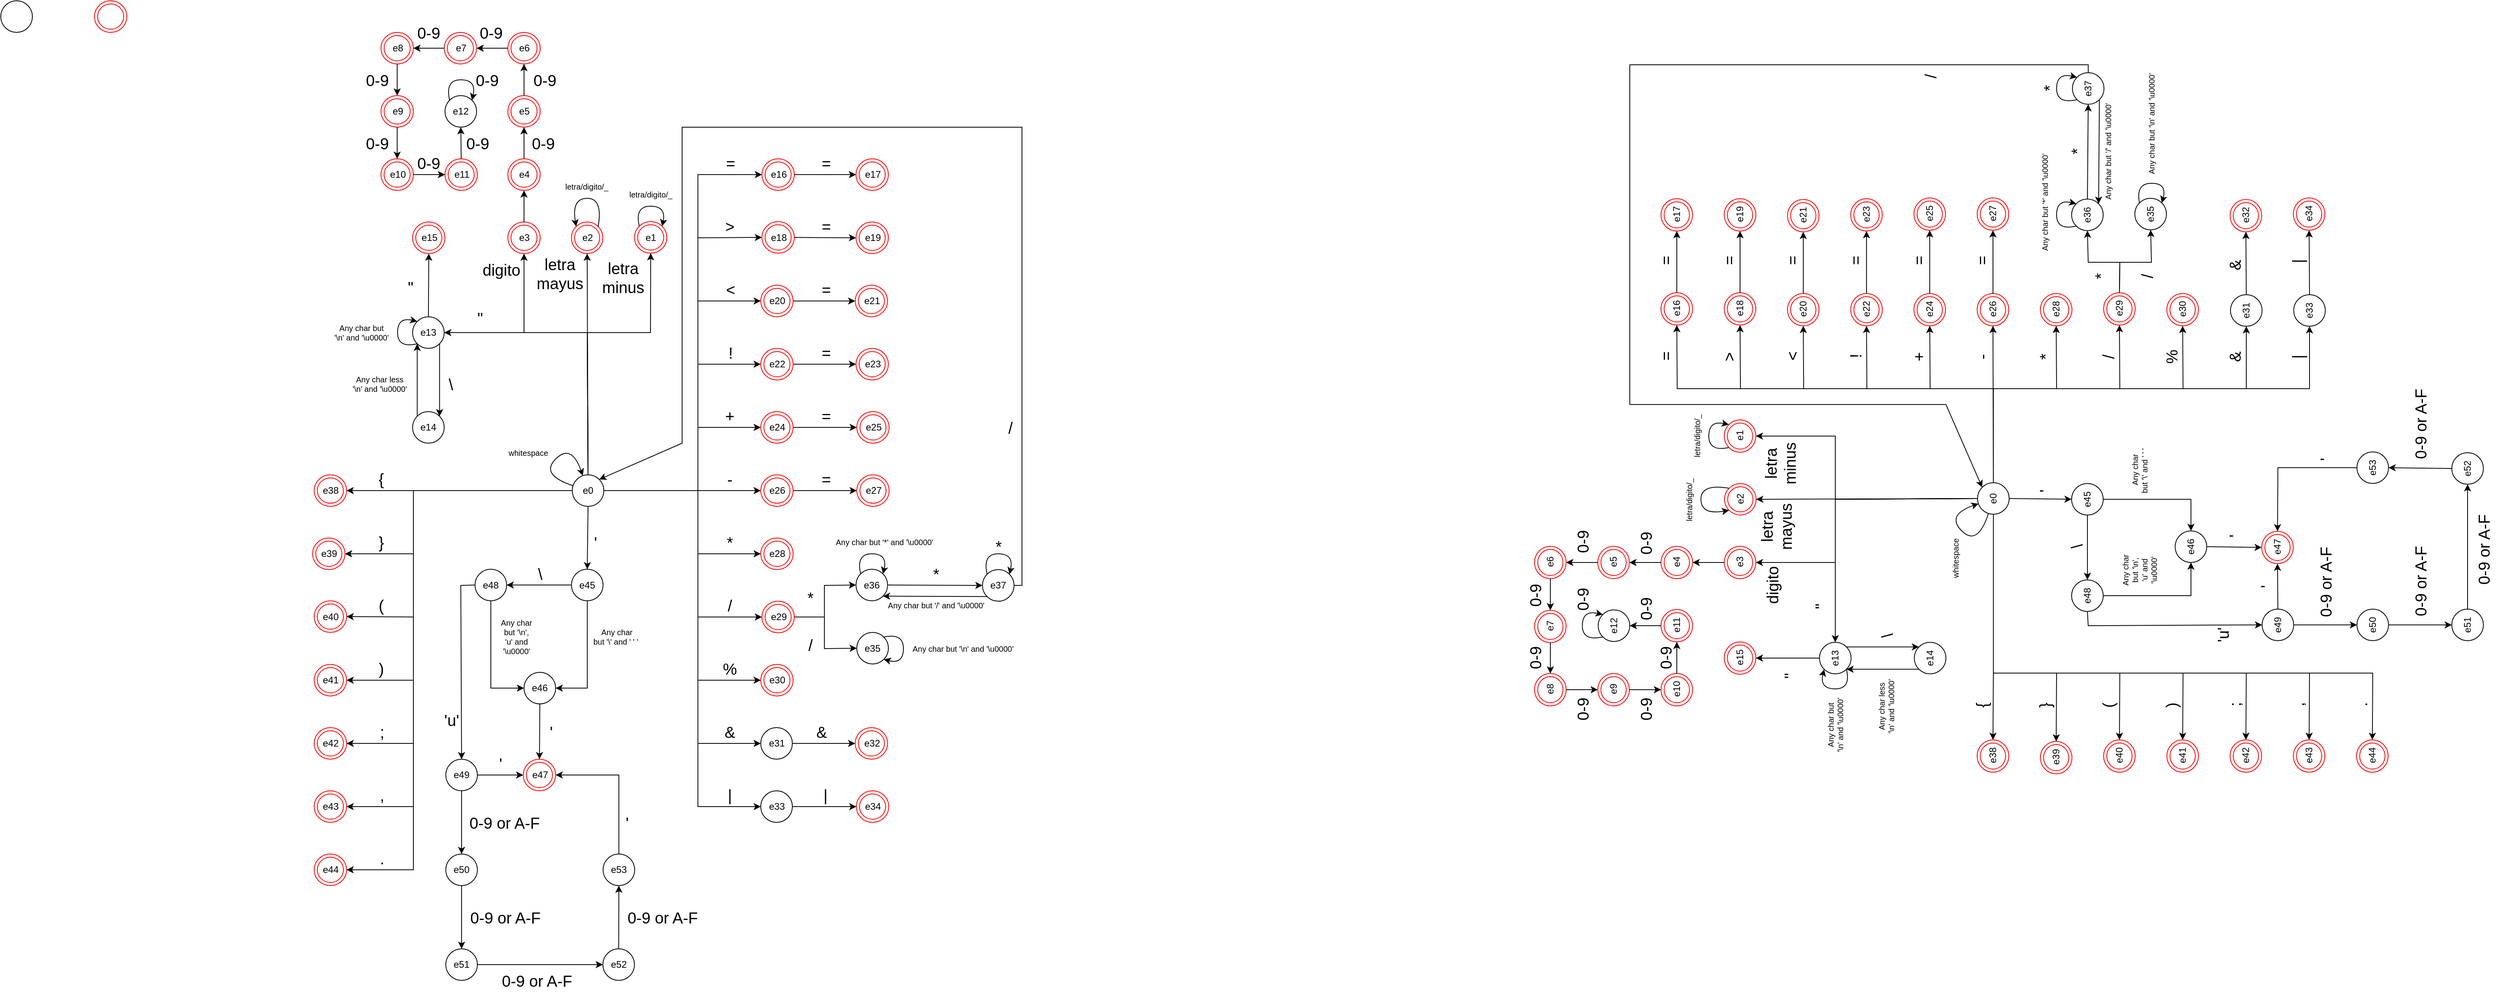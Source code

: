 <mxfile version="20.2.3" type="device"><diagram id="0Xng0Pteqgg0L-oFUv_s" name="Página-1"><mxGraphModel dx="1422" dy="1275" grid="1" gridSize="10" guides="1" tooltips="1" connect="1" arrows="1" fold="1" page="0" pageScale="1" pageWidth="827" pageHeight="1169" background="none" math="0" shadow="0"><root><mxCell id="0"/><mxCell id="1" parent="0"/><mxCell id="s9_nUnGBdYh4PrJTPnBq-1" value="e29" style="ellipse;html=1;shape=endState;fillColor=none;strokeColor=#ff0000;" parent="1" vertex="1"><mxGeometry x="1041" y="600" width="41" height="40" as="geometry"/></mxCell><mxCell id="s9_nUnGBdYh4PrJTPnBq-2" value="" style="ellipse;whiteSpace=wrap;html=1;aspect=fixed;fillColor=none;" parent="1" vertex="1"><mxGeometry x="78" y="-160" width="40" height="40" as="geometry"/></mxCell><mxCell id="s9_nUnGBdYh4PrJTPnBq-39" value="e3" style="ellipse;html=1;shape=endState;fillColor=none;strokeColor=#ff0000;" parent="1" vertex="1"><mxGeometry x="719.5" y="120" width="41" height="40" as="geometry"/></mxCell><mxCell id="s9_nUnGBdYh4PrJTPnBq-40" value="e0" style="ellipse;whiteSpace=wrap;html=1;aspect=fixed;fillColor=none;" parent="1" vertex="1"><mxGeometry x="801" y="440" width="40" height="40" as="geometry"/></mxCell><mxCell id="s9_nUnGBdYh4PrJTPnBq-42" value="" style="endArrow=classic;html=1;rounded=0;fontSize=20;exitX=0.5;exitY=0;exitDx=0;exitDy=0;entryX=0.5;entryY=1;entryDx=0;entryDy=0;" parent="1" source="s9_nUnGBdYh4PrJTPnBq-40" target="s9_nUnGBdYh4PrJTPnBq-39" edge="1"><mxGeometry width="50" height="50" relative="1" as="geometry"><mxPoint x="1102" y="360" as="sourcePoint"/><mxPoint x="1152" y="310" as="targetPoint"/><Array as="points"><mxPoint x="820" y="260"/><mxPoint x="740" y="260"/></Array></mxGeometry></mxCell><mxCell id="s9_nUnGBdYh4PrJTPnBq-43" value="digito" style="text;html=1;align=center;verticalAlign=middle;resizable=0;points=[];autosize=1;strokeColor=none;fillColor=none;fontSize=20;" parent="1" vertex="1"><mxGeometry x="681" y="165" width="60" height="30" as="geometry"/></mxCell><mxCell id="s9_nUnGBdYh4PrJTPnBq-51" value="e2" style="ellipse;html=1;shape=endState;fillColor=none;strokeColor=#ff0000;" parent="1" vertex="1"><mxGeometry x="800" y="120" width="39.75" height="40" as="geometry"/></mxCell><mxCell id="s9_nUnGBdYh4PrJTPnBq-53" value="" style="curved=1;endArrow=classic;html=1;rounded=0;fontSize=20;entryX=0;entryY=0;entryDx=0;entryDy=0;exitX=1;exitY=0;exitDx=0;exitDy=0;" parent="1" source="s9_nUnGBdYh4PrJTPnBq-51" target="s9_nUnGBdYh4PrJTPnBq-51" edge="1"><mxGeometry width="50" height="50" relative="1" as="geometry"><mxPoint x="805.892" y="210.002" as="sourcePoint"/><mxPoint x="777.608" y="210.002" as="targetPoint"/><Array as="points"><mxPoint x="840" y="90"/><mxPoint x="800" y="90"/></Array></mxGeometry></mxCell><mxCell id="s9_nUnGBdYh4PrJTPnBq-54" value="" style="endArrow=classic;html=1;rounded=0;fontSize=20;exitX=0.5;exitY=0;exitDx=0;exitDy=0;entryX=0.5;entryY=1;entryDx=0;entryDy=0;" parent="1" source="s9_nUnGBdYh4PrJTPnBq-40" target="s9_nUnGBdYh4PrJTPnBq-51" edge="1"><mxGeometry width="50" height="50" relative="1" as="geometry"><mxPoint x="931" y="420" as="sourcePoint"/><mxPoint x="890" y="250" as="targetPoint"/></mxGeometry></mxCell><mxCell id="s9_nUnGBdYh4PrJTPnBq-55" value="letra&lt;br&gt;mayus" style="text;html=1;align=center;verticalAlign=middle;resizable=0;points=[];autosize=1;strokeColor=none;fillColor=none;fontSize=20;" parent="1" vertex="1"><mxGeometry x="750" y="160" width="70" height="50" as="geometry"/></mxCell><mxCell id="s9_nUnGBdYh4PrJTPnBq-56" value="letra/digito/_" style="text;html=1;align=center;verticalAlign=middle;resizable=0;points=[];autosize=1;strokeColor=none;fillColor=none;fontSize=10;" parent="1" vertex="1"><mxGeometry x="779.25" y="60" width="80" height="30" as="geometry"/></mxCell><mxCell id="s9_nUnGBdYh4PrJTPnBq-58" value="e16" style="ellipse;html=1;shape=endState;fillColor=none;strokeColor=#ff0000;" parent="1" vertex="1"><mxGeometry x="1041" y="40" width="41" height="40" as="geometry"/></mxCell><mxCell id="s9_nUnGBdYh4PrJTPnBq-59" value="" style="endArrow=classic;html=1;rounded=0;fontSize=20;exitX=1;exitY=0.5;exitDx=0;exitDy=0;entryX=0;entryY=0.5;entryDx=0;entryDy=0;" parent="1" source="s9_nUnGBdYh4PrJTPnBq-40" target="s9_nUnGBdYh4PrJTPnBq-63" edge="1"><mxGeometry width="50" height="50" relative="1" as="geometry"><mxPoint x="861" y="530" as="sourcePoint"/><mxPoint x="902" y="580" as="targetPoint"/><Array as="points"><mxPoint x="960" y="460"/><mxPoint x="960" y="140"/></Array></mxGeometry></mxCell><mxCell id="s9_nUnGBdYh4PrJTPnBq-60" value="&amp;gt;" style="text;html=1;align=center;verticalAlign=middle;resizable=0;points=[];autosize=1;strokeColor=none;fillColor=none;fontSize=20;" parent="1" vertex="1"><mxGeometry x="980" y="105" width="40" height="40" as="geometry"/></mxCell><mxCell id="s9_nUnGBdYh4PrJTPnBq-61" value="" style="endArrow=classic;html=1;rounded=0;fontSize=20;entryX=0;entryY=0.5;entryDx=0;entryDy=0;exitX=1;exitY=0.5;exitDx=0;exitDy=0;" parent="1" source="s9_nUnGBdYh4PrJTPnBq-63" target="s9_nUnGBdYh4PrJTPnBq-112" edge="1"><mxGeometry width="50" height="50" relative="1" as="geometry"><mxPoint x="1012" y="190" as="sourcePoint"/><mxPoint x="1181" y="-50" as="targetPoint"/></mxGeometry></mxCell><mxCell id="s9_nUnGBdYh4PrJTPnBq-62" value="=" style="text;html=1;align=center;verticalAlign=middle;resizable=0;points=[];autosize=1;strokeColor=none;fillColor=none;fontSize=20;" parent="1" vertex="1"><mxGeometry x="1102" y="105" width="40" height="40" as="geometry"/></mxCell><mxCell id="s9_nUnGBdYh4PrJTPnBq-63" value="e18" style="ellipse;html=1;shape=endState;fillColor=none;strokeColor=#ff0000;" parent="1" vertex="1"><mxGeometry x="1041" y="119.5" width="41" height="40" as="geometry"/></mxCell><mxCell id="s9_nUnGBdYh4PrJTPnBq-64" value="" style="endArrow=classic;html=1;rounded=0;fontSize=20;exitX=1;exitY=0.5;exitDx=0;exitDy=0;entryX=0;entryY=0.5;entryDx=0;entryDy=0;" parent="1" source="s9_nUnGBdYh4PrJTPnBq-40" target="s9_nUnGBdYh4PrJTPnBq-58" edge="1"><mxGeometry width="50" height="50" relative="1" as="geometry"><mxPoint x="961" y="500" as="sourcePoint"/><mxPoint x="1011" y="450" as="targetPoint"/><Array as="points"><mxPoint x="960" y="460"/><mxPoint x="960" y="60"/></Array></mxGeometry></mxCell><mxCell id="s9_nUnGBdYh4PrJTPnBq-65" value="=" style="text;html=1;align=center;verticalAlign=middle;resizable=0;points=[];autosize=1;strokeColor=none;fillColor=none;fontSize=20;" parent="1" vertex="1"><mxGeometry x="981" y="25" width="40" height="40" as="geometry"/></mxCell><mxCell id="s9_nUnGBdYh4PrJTPnBq-79" value="" style="endArrow=classic;html=1;rounded=0;fontSize=20;exitX=1;exitY=0.5;exitDx=0;exitDy=0;entryX=0;entryY=0.5;entryDx=0;entryDy=0;" parent="1" source="s9_nUnGBdYh4PrJTPnBq-40" target="s9_nUnGBdYh4PrJTPnBq-83" edge="1"><mxGeometry width="50" height="50" relative="1" as="geometry"><mxPoint x="801" y="620" as="sourcePoint"/><mxPoint x="842" y="670" as="targetPoint"/><Array as="points"><mxPoint x="960" y="460"/><mxPoint x="960" y="220"/></Array></mxGeometry></mxCell><mxCell id="s9_nUnGBdYh4PrJTPnBq-80" value="&amp;lt;" style="text;html=1;align=center;verticalAlign=middle;resizable=0;points=[];autosize=1;strokeColor=none;fillColor=none;fontSize=20;" parent="1" vertex="1"><mxGeometry x="981" y="185" width="40" height="40" as="geometry"/></mxCell><mxCell id="s9_nUnGBdYh4PrJTPnBq-81" value="" style="endArrow=classic;html=1;rounded=0;fontSize=20;entryX=0;entryY=0.5;entryDx=0;entryDy=0;exitX=1;exitY=0.5;exitDx=0;exitDy=0;" parent="1" source="s9_nUnGBdYh4PrJTPnBq-83" target="CMMIZ1k1f-6h4p1ErPWu-1" edge="1"><mxGeometry width="50" height="50" relative="1" as="geometry"><mxPoint x="952" y="280" as="sourcePoint"/><mxPoint x="1001" y="220" as="targetPoint"/></mxGeometry></mxCell><mxCell id="s9_nUnGBdYh4PrJTPnBq-82" value="=" style="text;html=1;align=center;verticalAlign=middle;resizable=0;points=[];autosize=1;strokeColor=none;fillColor=none;fontSize=20;" parent="1" vertex="1"><mxGeometry x="1102" y="185" width="40" height="40" as="geometry"/></mxCell><mxCell id="s9_nUnGBdYh4PrJTPnBq-83" value="e20" style="ellipse;html=1;shape=endState;fillColor=none;strokeColor=#ff0000;" parent="1" vertex="1"><mxGeometry x="1039.5" y="200" width="41" height="40" as="geometry"/></mxCell><mxCell id="s9_nUnGBdYh4PrJTPnBq-96" value="e17" style="ellipse;html=1;shape=endState;fillColor=none;strokeColor=#ff0000;" parent="1" vertex="1"><mxGeometry x="1160" y="40" width="41" height="40" as="geometry"/></mxCell><mxCell id="s9_nUnGBdYh4PrJTPnBq-97" value="" style="endArrow=classic;html=1;rounded=0;fontSize=20;entryX=0;entryY=0.5;entryDx=0;entryDy=0;exitX=1;exitY=0.5;exitDx=0;exitDy=0;" parent="1" source="s9_nUnGBdYh4PrJTPnBq-58" target="s9_nUnGBdYh4PrJTPnBq-96" edge="1"><mxGeometry width="50" height="50" relative="1" as="geometry"><mxPoint x="1091" y="140" as="sourcePoint"/><mxPoint x="1287" y="-40" as="targetPoint"/></mxGeometry></mxCell><mxCell id="s9_nUnGBdYh4PrJTPnBq-98" value="=" style="text;html=1;align=center;verticalAlign=middle;resizable=0;points=[];autosize=1;strokeColor=none;fillColor=none;fontSize=20;" parent="1" vertex="1"><mxGeometry x="1102" y="25" width="40" height="40" as="geometry"/></mxCell><mxCell id="s9_nUnGBdYh4PrJTPnBq-107" value="" style="endArrow=classic;html=1;rounded=0;fontSize=20;exitX=1;exitY=0.5;exitDx=0;exitDy=0;entryX=0;entryY=0.5;entryDx=0;entryDy=0;" parent="1" source="s9_nUnGBdYh4PrJTPnBq-40" target="s9_nUnGBdYh4PrJTPnBq-111" edge="1"><mxGeometry width="50" height="50" relative="1" as="geometry"><mxPoint x="721" y="700" as="sourcePoint"/><mxPoint x="762" y="750" as="targetPoint"/><Array as="points"><mxPoint x="960" y="460"/><mxPoint x="960" y="300"/></Array></mxGeometry></mxCell><mxCell id="s9_nUnGBdYh4PrJTPnBq-108" value="!" style="text;html=1;align=center;verticalAlign=middle;resizable=0;points=[];autosize=1;strokeColor=none;fillColor=none;fontSize=20;" parent="1" vertex="1"><mxGeometry x="986" y="265" width="30" height="40" as="geometry"/></mxCell><mxCell id="s9_nUnGBdYh4PrJTPnBq-109" value="" style="endArrow=classic;html=1;rounded=0;fontSize=20;exitX=1;exitY=0.5;exitDx=0;exitDy=0;entryX=0;entryY=0.5;entryDx=0;entryDy=0;" parent="1" source="s9_nUnGBdYh4PrJTPnBq-111" target="s9_nUnGBdYh4PrJTPnBq-113" edge="1"><mxGeometry width="50" height="50" relative="1" as="geometry"><mxPoint x="872" y="360" as="sourcePoint"/><mxPoint x="961" y="300" as="targetPoint"/><Array as="points"/></mxGeometry></mxCell><mxCell id="s9_nUnGBdYh4PrJTPnBq-110" value="=" style="text;html=1;align=center;verticalAlign=middle;resizable=0;points=[];autosize=1;strokeColor=none;fillColor=none;fontSize=20;" parent="1" vertex="1"><mxGeometry x="1102" y="265" width="40" height="40" as="geometry"/></mxCell><mxCell id="s9_nUnGBdYh4PrJTPnBq-111" value="e22" style="ellipse;html=1;shape=endState;fillColor=none;strokeColor=#ff0000;" parent="1" vertex="1"><mxGeometry x="1039.5" y="280" width="41" height="40" as="geometry"/></mxCell><mxCell id="s9_nUnGBdYh4PrJTPnBq-112" value="e19" style="ellipse;html=1;shape=endState;fillColor=none;strokeColor=#ff0000;" parent="1" vertex="1"><mxGeometry x="1160" y="120" width="41" height="40" as="geometry"/></mxCell><mxCell id="s9_nUnGBdYh4PrJTPnBq-113" value="e23" style="ellipse;html=1;shape=endState;fillColor=none;strokeColor=#ff0000;" parent="1" vertex="1"><mxGeometry x="1160" y="280" width="41" height="40" as="geometry"/></mxCell><mxCell id="s9_nUnGBdYh4PrJTPnBq-118" value="e13" style="ellipse;whiteSpace=wrap;html=1;aspect=fixed;fillColor=none;" parent="1" vertex="1"><mxGeometry x="599" y="240" width="40" height="40" as="geometry"/></mxCell><mxCell id="s9_nUnGBdYh4PrJTPnBq-119" value="e15" style="ellipse;html=1;shape=endState;fillColor=none;strokeColor=#ff0000;" parent="1" vertex="1"><mxGeometry x="599" y="120" width="41" height="40" as="geometry"/></mxCell><mxCell id="s9_nUnGBdYh4PrJTPnBq-120" value="" style="endArrow=classic;html=1;rounded=0;fontSize=20;exitX=0.5;exitY=0;exitDx=0;exitDy=0;entryX=1;entryY=0.5;entryDx=0;entryDy=0;" parent="1" source="s9_nUnGBdYh4PrJTPnBq-40" target="s9_nUnGBdYh4PrJTPnBq-118" edge="1"><mxGeometry width="50" height="50" relative="1" as="geometry"><mxPoint x="720" y="180" as="sourcePoint"/><mxPoint x="1040" as="targetPoint"/><Array as="points"><mxPoint x="820" y="260"/></Array></mxGeometry></mxCell><mxCell id="s9_nUnGBdYh4PrJTPnBq-121" value="&quot;" style="text;html=1;align=center;verticalAlign=middle;resizable=0;points=[];autosize=1;strokeColor=none;fillColor=none;fontSize=20;" parent="1" vertex="1"><mxGeometry x="669" y="221" width="30" height="40" as="geometry"/></mxCell><mxCell id="s9_nUnGBdYh4PrJTPnBq-123" value="" style="endArrow=classic;html=1;rounded=0;fontSize=20;entryX=0.5;entryY=1;entryDx=0;entryDy=0;exitX=0.5;exitY=0;exitDx=0;exitDy=0;" parent="1" source="s9_nUnGBdYh4PrJTPnBq-118" target="s9_nUnGBdYh4PrJTPnBq-119" edge="1"><mxGeometry width="50" height="50" relative="1" as="geometry"><mxPoint x="709" y="10" as="sourcePoint"/><mxPoint x="759" y="-40" as="targetPoint"/></mxGeometry></mxCell><mxCell id="s9_nUnGBdYh4PrJTPnBq-124" value="&quot;" style="text;html=1;align=center;verticalAlign=middle;resizable=0;points=[];autosize=1;strokeColor=none;fillColor=none;fontSize=20;" parent="1" vertex="1"><mxGeometry x="581" y="182" width="30" height="40" as="geometry"/></mxCell><mxCell id="s9_nUnGBdYh4PrJTPnBq-125" value="Any char but&lt;br style=&quot;font-size: 10px;&quot;&gt;'\n' and '\u0000'" style="text;html=1;align=center;verticalAlign=middle;resizable=0;points=[];autosize=1;strokeColor=none;fillColor=none;fontSize=10;" parent="1" vertex="1"><mxGeometry x="489" y="240" width="90" height="40" as="geometry"/></mxCell><mxCell id="s9_nUnGBdYh4PrJTPnBq-127" value="e14" style="ellipse;whiteSpace=wrap;html=1;aspect=fixed;fillColor=none;" parent="1" vertex="1"><mxGeometry x="599" y="360" width="40" height="40" as="geometry"/></mxCell><mxCell id="s9_nUnGBdYh4PrJTPnBq-128" value="" style="endArrow=classic;html=1;rounded=0;fontSize=20;exitX=1;exitY=1;exitDx=0;exitDy=0;entryX=1;entryY=0;entryDx=0;entryDy=0;" parent="1" source="s9_nUnGBdYh4PrJTPnBq-118" target="s9_nUnGBdYh4PrJTPnBq-127" edge="1"><mxGeometry width="50" height="50" relative="1" as="geometry"><mxPoint x="520" y="400" as="sourcePoint"/><mxPoint x="570" y="280" as="targetPoint"/></mxGeometry></mxCell><mxCell id="s9_nUnGBdYh4PrJTPnBq-129" value="" style="endArrow=classic;html=1;rounded=0;fontSize=20;entryX=0;entryY=1;entryDx=0;entryDy=0;exitX=0;exitY=0;exitDx=0;exitDy=0;" parent="1" source="s9_nUnGBdYh4PrJTPnBq-127" target="s9_nUnGBdYh4PrJTPnBq-118" edge="1"><mxGeometry width="50" height="50" relative="1" as="geometry"><mxPoint x="520" y="400" as="sourcePoint"/><mxPoint x="570" y="350" as="targetPoint"/></mxGeometry></mxCell><mxCell id="s9_nUnGBdYh4PrJTPnBq-131" value="\" style="text;html=1;align=center;verticalAlign=middle;resizable=0;points=[];autosize=1;strokeColor=none;fillColor=none;fontSize=20;" parent="1" vertex="1"><mxGeometry x="632" y="305" width="30" height="40" as="geometry"/></mxCell><mxCell id="s9_nUnGBdYh4PrJTPnBq-140" value="" style="endArrow=classic;html=1;rounded=0;fontSize=20;entryX=0;entryY=0.5;entryDx=0;entryDy=0;exitX=1;exitY=0.5;exitDx=0;exitDy=0;" parent="1" source="s9_nUnGBdYh4PrJTPnBq-40" target="s9_nUnGBdYh4PrJTPnBq-142" edge="1"><mxGeometry width="50" height="50" relative="1" as="geometry"><mxPoint x="860" y="440" as="sourcePoint"/><mxPoint x="675" y="620" as="targetPoint"/><Array as="points"><mxPoint x="960" y="460"/><mxPoint x="960" y="380"/></Array></mxGeometry></mxCell><mxCell id="s9_nUnGBdYh4PrJTPnBq-141" value="+" style="text;html=1;align=center;verticalAlign=middle;resizable=0;points=[];autosize=1;strokeColor=none;fillColor=none;fontSize=20;" parent="1" vertex="1"><mxGeometry x="980" y="345" width="40" height="40" as="geometry"/></mxCell><mxCell id="s9_nUnGBdYh4PrJTPnBq-142" value="e24" style="ellipse;html=1;shape=endState;fillColor=none;strokeColor=#ff0000;" parent="1" vertex="1"><mxGeometry x="1039.5" y="360" width="41" height="40" as="geometry"/></mxCell><mxCell id="s9_nUnGBdYh4PrJTPnBq-155" value="{" style="text;html=1;align=center;verticalAlign=middle;resizable=0;points=[];autosize=1;strokeColor=none;fillColor=none;fontSize=20;" parent="1" vertex="1"><mxGeometry x="544" y="425" width="30" height="40" as="geometry"/></mxCell><mxCell id="s9_nUnGBdYh4PrJTPnBq-156" value="}" style="text;html=1;align=center;verticalAlign=middle;resizable=0;points=[];autosize=1;strokeColor=none;fillColor=none;fontSize=20;" parent="1" vertex="1"><mxGeometry x="544" y="505" width="30" height="40" as="geometry"/></mxCell><mxCell id="s9_nUnGBdYh4PrJTPnBq-157" value="" style="endArrow=classic;html=1;rounded=0;fontSize=20;exitX=0;exitY=0.5;exitDx=0;exitDy=0;entryX=1;entryY=0.5;entryDx=0;entryDy=0;" parent="1" source="s9_nUnGBdYh4PrJTPnBq-40" target="s9_nUnGBdYh4PrJTPnBq-159" edge="1"><mxGeometry width="50" height="50" relative="1" as="geometry"><mxPoint x="731" y="490" as="sourcePoint"/><mxPoint x="691" y="460" as="targetPoint"/><Array as="points"><mxPoint x="600" y="460"/></Array></mxGeometry></mxCell><mxCell id="s9_nUnGBdYh4PrJTPnBq-158" value="e39" style="ellipse;html=1;shape=endState;fillColor=none;strokeColor=#ff0000;" parent="1" vertex="1"><mxGeometry x="472.5" y="520" width="41" height="40" as="geometry"/></mxCell><mxCell id="s9_nUnGBdYh4PrJTPnBq-159" value="e38" style="ellipse;html=1;shape=endState;fillColor=none;strokeColor=#ff0000;" parent="1" vertex="1"><mxGeometry x="474.5" y="440" width="41" height="40" as="geometry"/></mxCell><mxCell id="s9_nUnGBdYh4PrJTPnBq-161" value="" style="endArrow=classic;html=1;rounded=0;fontSize=20;exitX=0;exitY=0.5;exitDx=0;exitDy=0;entryX=1;entryY=0.5;entryDx=0;entryDy=0;" parent="1" source="s9_nUnGBdYh4PrJTPnBq-40" target="s9_nUnGBdYh4PrJTPnBq-158" edge="1"><mxGeometry width="50" height="50" relative="1" as="geometry"><mxPoint x="731" y="490" as="sourcePoint"/><mxPoint x="781" y="440" as="targetPoint"/><Array as="points"><mxPoint x="600" y="460"/><mxPoint x="600" y="540"/></Array></mxGeometry></mxCell><mxCell id="ZKup8-n9PGO5MGcvzx53-34" value="" style="curved=1;endArrow=classic;html=1;rounded=0;fontSize=20;entryX=1;entryY=1;entryDx=0;entryDy=0;exitX=1;exitY=0;exitDx=0;exitDy=0;" parent="1" source="ZKup8-n9PGO5MGcvzx53-51" target="ZKup8-n9PGO5MGcvzx53-51" edge="1"><mxGeometry width="50" height="50" relative="1" as="geometry"><mxPoint x="1128.816" y="753.816" as="sourcePoint"/><mxPoint x="1100.184" y="753.816" as="targetPoint"/><Array as="points"><mxPoint x="1220" y="640"/><mxPoint x="1220" y="680"/></Array></mxGeometry></mxCell><mxCell id="ZKup8-n9PGO5MGcvzx53-35" value="" style="endArrow=classic;html=1;rounded=0;fontSize=20;entryX=0;entryY=0.5;entryDx=0;entryDy=0;exitX=1;exitY=0.5;exitDx=0;exitDy=0;" parent="1" source="s9_nUnGBdYh4PrJTPnBq-1" target="ZKup8-n9PGO5MGcvzx53-51" edge="1"><mxGeometry width="50" height="50" relative="1" as="geometry"><mxPoint x="671" y="835" as="sourcePoint"/><mxPoint x="750" y="835" as="targetPoint"/><Array as="points"><mxPoint x="1120" y="620"/><mxPoint x="1120" y="660"/></Array></mxGeometry></mxCell><mxCell id="ZKup8-n9PGO5MGcvzx53-36" value="/" style="text;html=1;align=center;verticalAlign=middle;resizable=0;points=[];autosize=1;strokeColor=none;fillColor=none;fontSize=20;" parent="1" vertex="1"><mxGeometry x="1087" y="634.5" width="30" height="40" as="geometry"/></mxCell><mxCell id="ZKup8-n9PGO5MGcvzx53-37" value="Any char but '\n' and '\u0000'" style="text;html=1;align=center;verticalAlign=middle;resizable=0;points=[];autosize=1;strokeColor=none;fillColor=none;fontSize=10;" parent="1" vertex="1"><mxGeometry x="1220" y="645" width="150" height="30" as="geometry"/></mxCell><mxCell id="ZKup8-n9PGO5MGcvzx53-38" value="" style="curved=1;endArrow=classic;html=1;rounded=0;fontSize=20;entryX=1;entryY=0;entryDx=0;entryDy=0;exitX=0;exitY=0;exitDx=0;exitDy=0;" parent="1" source="ZKup8-n9PGO5MGcvzx53-42" target="ZKup8-n9PGO5MGcvzx53-42" edge="1"><mxGeometry width="50" height="50" relative="1" as="geometry"><mxPoint x="1315.316" y="713.816" as="sourcePoint"/><mxPoint x="1286.684" y="713.816" as="targetPoint"/><Array as="points"><mxPoint x="1160" y="540"/><mxPoint x="1200" y="540"/></Array></mxGeometry></mxCell><mxCell id="ZKup8-n9PGO5MGcvzx53-39" value="Any char but '*' and '\u0000'&amp;nbsp;" style="text;html=1;align=center;verticalAlign=middle;resizable=0;points=[];autosize=1;strokeColor=none;fillColor=none;fontSize=10;" parent="1" vertex="1"><mxGeometry x="1122" y="510" width="150" height="30" as="geometry"/></mxCell><mxCell id="ZKup8-n9PGO5MGcvzx53-40" value="" style="endArrow=classic;html=1;rounded=0;fontSize=20;entryX=0;entryY=0.5;entryDx=0;entryDy=0;exitX=1;exitY=0.5;exitDx=0;exitDy=0;" parent="1" source="s9_nUnGBdYh4PrJTPnBq-1" target="ZKup8-n9PGO5MGcvzx53-42" edge="1"><mxGeometry width="50" height="50" relative="1" as="geometry"><mxPoint x="1082" y="579.5" as="sourcePoint"/><mxPoint x="961" y="859.5" as="targetPoint"/><Array as="points"><mxPoint x="1120" y="620"/><mxPoint x="1120" y="580"/></Array></mxGeometry></mxCell><mxCell id="ZKup8-n9PGO5MGcvzx53-41" value="*" style="text;html=1;align=center;verticalAlign=middle;resizable=0;points=[];autosize=1;strokeColor=none;fillColor=none;fontSize=20;" parent="1" vertex="1"><mxGeometry x="1245.5" y="545" width="30" height="40" as="geometry"/></mxCell><mxCell id="ZKup8-n9PGO5MGcvzx53-42" value="e36" style="ellipse;whiteSpace=wrap;html=1;aspect=fixed;fillColor=none;" parent="1" vertex="1"><mxGeometry x="1160" y="559.5" width="40" height="40" as="geometry"/></mxCell><mxCell id="ZKup8-n9PGO5MGcvzx53-43" value="e37" style="ellipse;whiteSpace=wrap;html=1;aspect=fixed;fillColor=none;" parent="1" vertex="1"><mxGeometry x="1320" y="560" width="40" height="40" as="geometry"/></mxCell><mxCell id="ZKup8-n9PGO5MGcvzx53-45" value="" style="endArrow=classic;html=1;rounded=0;entryX=0;entryY=0.5;entryDx=0;entryDy=0;exitX=1;exitY=0.5;exitDx=0;exitDy=0;" parent="1" source="ZKup8-n9PGO5MGcvzx53-42" target="ZKup8-n9PGO5MGcvzx53-43" edge="1"><mxGeometry width="50" height="50" relative="1" as="geometry"><mxPoint x="1230" y="550" as="sourcePoint"/><mxPoint x="1180" y="649.5" as="targetPoint"/></mxGeometry></mxCell><mxCell id="ZKup8-n9PGO5MGcvzx53-46" value="" style="endArrow=classic;html=1;rounded=0;exitX=1;exitY=0.5;exitDx=0;exitDy=0;entryX=1;entryY=0;entryDx=0;entryDy=0;" parent="1" source="ZKup8-n9PGO5MGcvzx53-43" target="s9_nUnGBdYh4PrJTPnBq-40" edge="1"><mxGeometry width="50" height="50" relative="1" as="geometry"><mxPoint x="1391" y="834.5" as="sourcePoint"/><mxPoint x="1480" y="580" as="targetPoint"/><Array as="points"><mxPoint x="1370" y="580"/><mxPoint x="1370"/><mxPoint x="940"/><mxPoint x="940" y="400"/></Array></mxGeometry></mxCell><mxCell id="ZKup8-n9PGO5MGcvzx53-47" value="/" style="text;html=1;align=center;verticalAlign=middle;resizable=0;points=[];autosize=1;strokeColor=none;fillColor=none;fontSize=20;" parent="1" vertex="1"><mxGeometry x="1340" y="360" width="30" height="40" as="geometry"/></mxCell><mxCell id="ZKup8-n9PGO5MGcvzx53-48" value="*" style="text;html=1;align=center;verticalAlign=middle;resizable=0;points=[];autosize=1;strokeColor=none;fillColor=none;fontSize=20;" parent="1" vertex="1"><mxGeometry x="1087" y="575" width="30" height="40" as="geometry"/></mxCell><mxCell id="ZKup8-n9PGO5MGcvzx53-51" value="e35" style="ellipse;whiteSpace=wrap;html=1;aspect=fixed;fillColor=none;" parent="1" vertex="1"><mxGeometry x="1161" y="639.5" width="40" height="40" as="geometry"/></mxCell><mxCell id="ZKup8-n9PGO5MGcvzx53-83" value="e45" style="ellipse;whiteSpace=wrap;html=1;aspect=fixed;fillColor=none;" parent="1" vertex="1"><mxGeometry x="800" y="559.5" width="40" height="40" as="geometry"/></mxCell><mxCell id="ZKup8-n9PGO5MGcvzx53-84" value="" style="endArrow=classic;html=1;rounded=0;fontSize=20;exitX=0.5;exitY=1;exitDx=0;exitDy=0;entryX=0.5;entryY=0;entryDx=0;entryDy=0;" parent="1" source="s9_nUnGBdYh4PrJTPnBq-40" target="ZKup8-n9PGO5MGcvzx53-83" edge="1"><mxGeometry width="50" height="50" relative="1" as="geometry"><mxPoint x="391" y="250" as="sourcePoint"/><mxPoint x="711" y="70" as="targetPoint"/></mxGeometry></mxCell><mxCell id="ZKup8-n9PGO5MGcvzx53-85" value="'" style="text;html=1;align=center;verticalAlign=middle;resizable=0;points=[];autosize=1;strokeColor=none;fillColor=none;fontSize=20;" parent="1" vertex="1"><mxGeometry x="763.5" y="750" width="20" height="30" as="geometry"/></mxCell><mxCell id="ZKup8-n9PGO5MGcvzx53-86" value="Any char&lt;br&gt;but '\' and ' ' '&amp;nbsp;" style="text;html=1;align=center;verticalAlign=middle;resizable=0;points=[];autosize=1;strokeColor=none;fillColor=none;fontSize=10;" parent="1" vertex="1"><mxGeometry x="817" y="625" width="80" height="40" as="geometry"/></mxCell><mxCell id="ZKup8-n9PGO5MGcvzx53-87" value="" style="endArrow=classic;html=1;rounded=0;fontSize=20;entryX=1;entryY=0.5;entryDx=0;entryDy=0;exitX=0.5;exitY=1;exitDx=0;exitDy=0;" parent="1" source="ZKup8-n9PGO5MGcvzx53-83" target="ZKup8-n9PGO5MGcvzx53-89" edge="1"><mxGeometry width="50" height="50" relative="1" as="geometry"><mxPoint x="1032" y="489.5" as="sourcePoint"/><mxPoint x="962" y="619.5" as="targetPoint"/><Array as="points"><mxPoint x="820" y="710"/></Array></mxGeometry></mxCell><mxCell id="ZKup8-n9PGO5MGcvzx53-88" value="'" style="text;html=1;align=center;verticalAlign=middle;resizable=0;points=[];autosize=1;strokeColor=none;fillColor=none;fontSize=20;" parent="1" vertex="1"><mxGeometry x="820" y="510" width="20" height="30" as="geometry"/></mxCell><mxCell id="ZKup8-n9PGO5MGcvzx53-89" value="e46" style="ellipse;whiteSpace=wrap;html=1;aspect=fixed;fillColor=none;" parent="1" vertex="1"><mxGeometry x="740" y="690" width="40" height="40" as="geometry"/></mxCell><mxCell id="ZKup8-n9PGO5MGcvzx53-90" value="e47" style="ellipse;html=1;shape=endState;fillColor=none;strokeColor=#ff0000;" parent="1" vertex="1"><mxGeometry x="739" y="800" width="41" height="40" as="geometry"/></mxCell><mxCell id="ZKup8-n9PGO5MGcvzx53-91" value="" style="endArrow=classic;html=1;rounded=0;entryX=0.5;entryY=0;entryDx=0;entryDy=0;exitX=0.5;exitY=1;exitDx=0;exitDy=0;" parent="1" source="ZKup8-n9PGO5MGcvzx53-89" target="ZKup8-n9PGO5MGcvzx53-90" edge="1"><mxGeometry width="50" height="50" relative="1" as="geometry"><mxPoint x="982" y="549.5" as="sourcePoint"/><mxPoint x="1032" y="499.5" as="targetPoint"/></mxGeometry></mxCell><mxCell id="ZKup8-n9PGO5MGcvzx53-92" value="e48" style="ellipse;whiteSpace=wrap;html=1;aspect=fixed;fillColor=none;" parent="1" vertex="1"><mxGeometry x="678" y="559.5" width="40" height="40" as="geometry"/></mxCell><mxCell id="ZKup8-n9PGO5MGcvzx53-93" value="" style="endArrow=classic;html=1;rounded=0;entryX=1;entryY=0.5;entryDx=0;entryDy=0;exitX=0;exitY=0.5;exitDx=0;exitDy=0;" parent="1" source="ZKup8-n9PGO5MGcvzx53-83" target="ZKup8-n9PGO5MGcvzx53-92" edge="1"><mxGeometry width="50" height="50" relative="1" as="geometry"><mxPoint x="880" y="709.5" as="sourcePoint"/><mxPoint x="930" y="659.5" as="targetPoint"/></mxGeometry></mxCell><mxCell id="ZKup8-n9PGO5MGcvzx53-94" value="" style="endArrow=classic;html=1;rounded=0;entryX=0;entryY=0.5;entryDx=0;entryDy=0;exitX=0.5;exitY=1;exitDx=0;exitDy=0;" parent="1" source="ZKup8-n9PGO5MGcvzx53-92" target="ZKup8-n9PGO5MGcvzx53-89" edge="1"><mxGeometry width="50" height="50" relative="1" as="geometry"><mxPoint x="880" y="709.5" as="sourcePoint"/><mxPoint x="930" y="659.5" as="targetPoint"/><Array as="points"><mxPoint x="698" y="710"/></Array></mxGeometry></mxCell><mxCell id="ZKup8-n9PGO5MGcvzx53-95" value="\" style="text;html=1;align=center;verticalAlign=middle;resizable=0;points=[];autosize=1;strokeColor=none;fillColor=none;fontSize=20;" parent="1" vertex="1"><mxGeometry x="750" y="550" width="20" height="30" as="geometry"/></mxCell><mxCell id="ZKup8-n9PGO5MGcvzx53-102" value="&lt;font style=&quot;font-size: 10px;&quot;&gt;Any char&lt;br style=&quot;font-size: 10px;&quot;&gt;but '\n',&lt;br style=&quot;font-size: 10px;&quot;&gt;'u' and&lt;br style=&quot;font-size: 10px;&quot;&gt;'\u0000'&lt;br style=&quot;font-size: 10px;&quot;&gt;&lt;/font&gt;" style="text;html=1;align=center;verticalAlign=middle;resizable=0;points=[];autosize=1;strokeColor=none;fillColor=none;fontSize=10;" parent="1" vertex="1"><mxGeometry x="700" y="615" width="60" height="60" as="geometry"/></mxCell><mxCell id="ZKup8-n9PGO5MGcvzx53-109" value="&lt;font style=&quot;font-size: 10px;&quot;&gt;Any char less&lt;br style=&quot;font-size: 10px;&quot;&gt;'\n' and '\u0000'&lt;br style=&quot;font-size: 10px;&quot;&gt;&lt;/font&gt;" style="text;html=1;align=center;verticalAlign=middle;resizable=0;points=[];autosize=1;strokeColor=none;fillColor=none;fontSize=10;" parent="1" vertex="1"><mxGeometry x="513.5" y="307" width="87" height="36" as="geometry"/></mxCell><mxCell id="qODfwlyLxRqC5DSGJCZK-1" value="" style="endArrow=classic;html=1;rounded=0;entryX=1;entryY=1;entryDx=0;entryDy=0;exitX=0;exitY=1;exitDx=0;exitDy=0;" parent="1" source="ZKup8-n9PGO5MGcvzx53-43" target="ZKup8-n9PGO5MGcvzx53-42" edge="1"><mxGeometry width="50" height="50" relative="1" as="geometry"><mxPoint x="1310" y="620" as="sourcePoint"/><mxPoint x="1770" y="424.5" as="targetPoint"/></mxGeometry></mxCell><mxCell id="qODfwlyLxRqC5DSGJCZK-16" value="e41" style="ellipse;html=1;shape=endState;fillColor=none;strokeColor=#ff0000;" parent="1" vertex="1"><mxGeometry x="474.5" y="680" width="41" height="40" as="geometry"/></mxCell><mxCell id="qODfwlyLxRqC5DSGJCZK-17" value="e40" style="ellipse;html=1;shape=endState;fillColor=none;strokeColor=#ff0000;" parent="1" vertex="1"><mxGeometry x="474.5" y="599.5" width="41" height="40" as="geometry"/></mxCell><mxCell id="qODfwlyLxRqC5DSGJCZK-18" value="" style="endArrow=classic;html=1;rounded=0;entryX=1;entryY=0.5;entryDx=0;entryDy=0;exitX=0;exitY=0.5;exitDx=0;exitDy=0;" parent="1" source="s9_nUnGBdYh4PrJTPnBq-40" target="qODfwlyLxRqC5DSGJCZK-17" edge="1"><mxGeometry width="50" height="50" relative="1" as="geometry"><mxPoint x="950" y="730" as="sourcePoint"/><mxPoint x="1000" y="680" as="targetPoint"/><Array as="points"><mxPoint x="600" y="460"/><mxPoint x="600" y="620"/></Array></mxGeometry></mxCell><mxCell id="qODfwlyLxRqC5DSGJCZK-19" value="" style="endArrow=classic;html=1;rounded=0;entryX=1;entryY=0.5;entryDx=0;entryDy=0;exitX=0;exitY=0.5;exitDx=0;exitDy=0;" parent="1" source="s9_nUnGBdYh4PrJTPnBq-40" target="qODfwlyLxRqC5DSGJCZK-16" edge="1"><mxGeometry width="50" height="50" relative="1" as="geometry"><mxPoint x="950" y="730" as="sourcePoint"/><mxPoint x="1000" y="680" as="targetPoint"/><Array as="points"><mxPoint x="600" y="460"/><mxPoint x="600" y="700"/></Array></mxGeometry></mxCell><mxCell id="qODfwlyLxRqC5DSGJCZK-21" value=")" style="text;html=1;align=center;verticalAlign=middle;resizable=0;points=[];autosize=1;strokeColor=none;fillColor=none;fontSize=20;" parent="1" vertex="1"><mxGeometry x="544" y="665" width="30" height="40" as="geometry"/></mxCell><mxCell id="qODfwlyLxRqC5DSGJCZK-22" value="(" style="text;html=1;align=center;verticalAlign=middle;resizable=0;points=[];autosize=1;strokeColor=none;fillColor=none;fontSize=20;" parent="1" vertex="1"><mxGeometry x="544" y="585" width="30" height="40" as="geometry"/></mxCell><mxCell id="qODfwlyLxRqC5DSGJCZK-38" value="e42" style="ellipse;html=1;shape=endState;fillColor=none;strokeColor=#ff0000;" parent="1" vertex="1"><mxGeometry x="474.5" y="760" width="41" height="40" as="geometry"/></mxCell><mxCell id="qODfwlyLxRqC5DSGJCZK-39" value="e43" style="ellipse;html=1;shape=endState;fillColor=none;strokeColor=#ff0000;" parent="1" vertex="1"><mxGeometry x="474.5" y="840" width="41" height="40" as="geometry"/></mxCell><mxCell id="qODfwlyLxRqC5DSGJCZK-40" value="e44" style="ellipse;html=1;shape=endState;fillColor=none;strokeColor=#ff0000;" parent="1" vertex="1"><mxGeometry x="474.5" y="920" width="41" height="40" as="geometry"/></mxCell><mxCell id="qODfwlyLxRqC5DSGJCZK-41" value="" style="endArrow=classic;html=1;rounded=0;entryX=1;entryY=0.5;entryDx=0;entryDy=0;exitX=0;exitY=0.5;exitDx=0;exitDy=0;" parent="1" source="s9_nUnGBdYh4PrJTPnBq-40" target="qODfwlyLxRqC5DSGJCZK-38" edge="1"><mxGeometry width="50" height="50" relative="1" as="geometry"><mxPoint x="960" y="780" as="sourcePoint"/><mxPoint x="1010" y="730" as="targetPoint"/><Array as="points"><mxPoint x="600" y="460"/><mxPoint x="600" y="780"/></Array></mxGeometry></mxCell><mxCell id="qODfwlyLxRqC5DSGJCZK-42" value="" style="endArrow=classic;html=1;rounded=0;entryX=1;entryY=0.5;entryDx=0;entryDy=0;exitX=0;exitY=0.5;exitDx=0;exitDy=0;" parent="1" source="s9_nUnGBdYh4PrJTPnBq-40" target="qODfwlyLxRqC5DSGJCZK-39" edge="1"><mxGeometry width="50" height="50" relative="1" as="geometry"><mxPoint x="960" y="780" as="sourcePoint"/><mxPoint x="1010" y="730" as="targetPoint"/><Array as="points"><mxPoint x="600" y="460"/><mxPoint x="600" y="860"/></Array></mxGeometry></mxCell><mxCell id="qODfwlyLxRqC5DSGJCZK-43" value="" style="endArrow=classic;html=1;rounded=0;entryX=1;entryY=0.5;entryDx=0;entryDy=0;exitX=0;exitY=0.5;exitDx=0;exitDy=0;" parent="1" source="s9_nUnGBdYh4PrJTPnBq-40" target="qODfwlyLxRqC5DSGJCZK-40" edge="1"><mxGeometry width="50" height="50" relative="1" as="geometry"><mxPoint x="960" y="780" as="sourcePoint"/><mxPoint x="1010" y="730" as="targetPoint"/><Array as="points"><mxPoint x="600" y="460"/><mxPoint x="600" y="940"/></Array></mxGeometry></mxCell><mxCell id="qODfwlyLxRqC5DSGJCZK-44" value="." style="text;html=1;align=center;verticalAlign=middle;resizable=0;points=[];autosize=1;strokeColor=none;fillColor=none;fontSize=20;" parent="1" vertex="1"><mxGeometry x="545" y="905" width="30" height="40" as="geometry"/></mxCell><mxCell id="qODfwlyLxRqC5DSGJCZK-45" value="," style="text;html=1;align=center;verticalAlign=middle;resizable=0;points=[];autosize=1;strokeColor=none;fillColor=none;fontSize=20;" parent="1" vertex="1"><mxGeometry x="545" y="825" width="30" height="40" as="geometry"/></mxCell><mxCell id="qODfwlyLxRqC5DSGJCZK-46" value=";" style="text;html=1;align=center;verticalAlign=middle;resizable=0;points=[];autosize=1;strokeColor=none;fillColor=none;fontSize=20;" parent="1" vertex="1"><mxGeometry x="545" y="745" width="30" height="40" as="geometry"/></mxCell><mxCell id="qODfwlyLxRqC5DSGJCZK-49" value="Any char but '/' and '\u0000'" style="text;html=1;align=center;verticalAlign=middle;resizable=0;points=[];autosize=1;strokeColor=none;fillColor=none;fontSize=10;" parent="1" vertex="1"><mxGeometry x="1185.5" y="590" width="150" height="30" as="geometry"/></mxCell><mxCell id="qODfwlyLxRqC5DSGJCZK-50" value="e28" style="ellipse;html=1;shape=endState;fillColor=none;strokeColor=#ff0000;" parent="1" vertex="1"><mxGeometry x="1039.5" y="520" width="41" height="40" as="geometry"/></mxCell><mxCell id="qODfwlyLxRqC5DSGJCZK-51" value="e26" style="ellipse;html=1;shape=endState;fillColor=none;strokeColor=#ff0000;" parent="1" vertex="1"><mxGeometry x="1039.5" y="440" width="41" height="40" as="geometry"/></mxCell><mxCell id="qODfwlyLxRqC5DSGJCZK-53" value="" style="ellipse;html=1;shape=endState;fillColor=none;strokeColor=#ff0000;" parent="1" vertex="1"><mxGeometry x="196.5" y="-160" width="41" height="40" as="geometry"/></mxCell><mxCell id="qODfwlyLxRqC5DSGJCZK-56" value="/" style="text;html=1;align=center;verticalAlign=middle;resizable=0;points=[];autosize=1;strokeColor=none;fillColor=none;fontSize=20;" parent="1" vertex="1"><mxGeometry x="985" y="585" width="30" height="40" as="geometry"/></mxCell><mxCell id="qODfwlyLxRqC5DSGJCZK-57" value="*" style="text;html=1;align=center;verticalAlign=middle;resizable=0;points=[];autosize=1;strokeColor=none;fillColor=none;fontSize=20;" parent="1" vertex="1"><mxGeometry x="985" y="505" width="30" height="40" as="geometry"/></mxCell><mxCell id="qODfwlyLxRqC5DSGJCZK-58" value="-" style="text;html=1;align=center;verticalAlign=middle;resizable=0;points=[];autosize=1;strokeColor=none;fillColor=none;fontSize=20;" parent="1" vertex="1"><mxGeometry x="985" y="425" width="30" height="40" as="geometry"/></mxCell><mxCell id="qODfwlyLxRqC5DSGJCZK-60" value="" style="endArrow=classic;html=1;rounded=0;exitX=1;exitY=0.5;exitDx=0;exitDy=0;entryX=0;entryY=0.5;entryDx=0;entryDy=0;" parent="1" source="s9_nUnGBdYh4PrJTPnBq-40" target="qODfwlyLxRqC5DSGJCZK-51" edge="1"><mxGeometry width="50" height="50" relative="1" as="geometry"><mxPoint x="1390" y="440" as="sourcePoint"/><mxPoint x="1440" y="390" as="targetPoint"/></mxGeometry></mxCell><mxCell id="qODfwlyLxRqC5DSGJCZK-61" value="" style="endArrow=classic;html=1;rounded=0;exitX=1;exitY=0.5;exitDx=0;exitDy=0;entryX=0;entryY=0.5;entryDx=0;entryDy=0;" parent="1" source="s9_nUnGBdYh4PrJTPnBq-40" target="qODfwlyLxRqC5DSGJCZK-50" edge="1"><mxGeometry width="50" height="50" relative="1" as="geometry"><mxPoint x="1390" y="440" as="sourcePoint"/><mxPoint x="1440" y="390" as="targetPoint"/><Array as="points"><mxPoint x="960" y="460"/><mxPoint x="960" y="540"/></Array></mxGeometry></mxCell><mxCell id="qODfwlyLxRqC5DSGJCZK-62" value="" style="endArrow=classic;html=1;rounded=0;exitX=1;exitY=0.5;exitDx=0;exitDy=0;entryX=0;entryY=0.5;entryDx=0;entryDy=0;" parent="1" source="s9_nUnGBdYh4PrJTPnBq-40" target="s9_nUnGBdYh4PrJTPnBq-1" edge="1"><mxGeometry width="50" height="50" relative="1" as="geometry"><mxPoint x="1390" y="440" as="sourcePoint"/><mxPoint x="1440" y="390" as="targetPoint"/><Array as="points"><mxPoint x="960" y="460"/><mxPoint x="960" y="620"/></Array></mxGeometry></mxCell><mxCell id="qODfwlyLxRqC5DSGJCZK-65" value="e30" style="ellipse;html=1;shape=endState;fillColor=none;strokeColor=#ff0000;" parent="1" vertex="1"><mxGeometry x="1039.5" y="680" width="41" height="40" as="geometry"/></mxCell><mxCell id="qODfwlyLxRqC5DSGJCZK-66" value="" style="endArrow=classic;html=1;rounded=0;exitX=1;exitY=0.5;exitDx=0;exitDy=0;entryX=0;entryY=0.5;entryDx=0;entryDy=0;" parent="1" source="s9_nUnGBdYh4PrJTPnBq-40" target="qODfwlyLxRqC5DSGJCZK-65" edge="1"><mxGeometry width="50" height="50" relative="1" as="geometry"><mxPoint x="1240" y="600" as="sourcePoint"/><mxPoint x="1290" y="550" as="targetPoint"/><Array as="points"><mxPoint x="960" y="460"/><mxPoint x="960" y="700"/></Array></mxGeometry></mxCell><mxCell id="qODfwlyLxRqC5DSGJCZK-67" value="%" style="text;html=1;align=center;verticalAlign=middle;resizable=0;points=[];autosize=1;strokeColor=none;fillColor=none;fontSize=20;" parent="1" vertex="1"><mxGeometry x="980" y="665" width="40" height="40" as="geometry"/></mxCell><mxCell id="qODfwlyLxRqC5DSGJCZK-68" value="e33" style="ellipse;whiteSpace=wrap;html=1;aspect=fixed;fillColor=none;" parent="1" vertex="1"><mxGeometry x="1039.5" y="840" width="40" height="40" as="geometry"/></mxCell><mxCell id="qODfwlyLxRqC5DSGJCZK-69" value="e34" style="ellipse;html=1;shape=endState;fillColor=none;strokeColor=#ff0000;" parent="1" vertex="1"><mxGeometry x="1160.5" y="840" width="41" height="40" as="geometry"/></mxCell><mxCell id="qODfwlyLxRqC5DSGJCZK-70" value="e31" style="ellipse;whiteSpace=wrap;html=1;aspect=fixed;fillColor=none;" parent="1" vertex="1"><mxGeometry x="1039.5" y="760" width="40" height="40" as="geometry"/></mxCell><mxCell id="qODfwlyLxRqC5DSGJCZK-71" value="e32" style="ellipse;html=1;shape=endState;fillColor=none;strokeColor=#ff0000;" parent="1" vertex="1"><mxGeometry x="1159" y="760" width="41" height="40" as="geometry"/></mxCell><mxCell id="qODfwlyLxRqC5DSGJCZK-72" value="" style="endArrow=classic;html=1;rounded=0;exitX=1;exitY=0.5;exitDx=0;exitDy=0;entryX=0;entryY=0.5;entryDx=0;entryDy=0;" parent="1" source="s9_nUnGBdYh4PrJTPnBq-40" target="qODfwlyLxRqC5DSGJCZK-70" edge="1"><mxGeometry width="50" height="50" relative="1" as="geometry"><mxPoint x="1250" y="610" as="sourcePoint"/><mxPoint x="1300" y="560" as="targetPoint"/><Array as="points"><mxPoint x="960" y="460"/><mxPoint x="960" y="780"/></Array></mxGeometry></mxCell><mxCell id="qODfwlyLxRqC5DSGJCZK-73" value="" style="endArrow=classic;html=1;rounded=0;exitX=1;exitY=0.5;exitDx=0;exitDy=0;entryX=0;entryY=0.5;entryDx=0;entryDy=0;" parent="1" source="s9_nUnGBdYh4PrJTPnBq-40" target="qODfwlyLxRqC5DSGJCZK-68" edge="1"><mxGeometry width="50" height="50" relative="1" as="geometry"><mxPoint x="1250" y="610" as="sourcePoint"/><mxPoint x="1300" y="560" as="targetPoint"/><Array as="points"><mxPoint x="960" y="460"/><mxPoint x="960" y="860"/></Array></mxGeometry></mxCell><mxCell id="qODfwlyLxRqC5DSGJCZK-74" value="" style="endArrow=classic;html=1;rounded=0;exitX=1;exitY=0.5;exitDx=0;exitDy=0;entryX=0;entryY=0.5;entryDx=0;entryDy=0;" parent="1" source="qODfwlyLxRqC5DSGJCZK-70" target="qODfwlyLxRqC5DSGJCZK-71" edge="1"><mxGeometry width="50" height="50" relative="1" as="geometry"><mxPoint x="1250" y="610" as="sourcePoint"/><mxPoint x="1300" y="560" as="targetPoint"/></mxGeometry></mxCell><mxCell id="qODfwlyLxRqC5DSGJCZK-75" value="" style="endArrow=classic;html=1;rounded=0;exitX=1;exitY=0.5;exitDx=0;exitDy=0;entryX=0;entryY=0.5;entryDx=0;entryDy=0;" parent="1" source="qODfwlyLxRqC5DSGJCZK-68" target="qODfwlyLxRqC5DSGJCZK-69" edge="1"><mxGeometry width="50" height="50" relative="1" as="geometry"><mxPoint x="1250" y="610" as="sourcePoint"/><mxPoint x="1300" y="560" as="targetPoint"/></mxGeometry></mxCell><mxCell id="qODfwlyLxRqC5DSGJCZK-76" value="&amp;amp;" style="text;html=1;align=center;verticalAlign=middle;resizable=0;points=[];autosize=1;strokeColor=none;fillColor=none;fontSize=20;" parent="1" vertex="1"><mxGeometry x="980" y="745" width="40" height="40" as="geometry"/></mxCell><mxCell id="qODfwlyLxRqC5DSGJCZK-77" value="&amp;amp;" style="text;html=1;align=center;verticalAlign=middle;resizable=0;points=[];autosize=1;strokeColor=none;fillColor=none;fontSize=20;" parent="1" vertex="1"><mxGeometry x="1096" y="745" width="40" height="40" as="geometry"/></mxCell><mxCell id="qODfwlyLxRqC5DSGJCZK-78" value="|" style="text;html=1;align=center;verticalAlign=middle;resizable=0;points=[];autosize=1;strokeColor=none;fillColor=none;fontSize=20;" parent="1" vertex="1"><mxGeometry x="985" y="825" width="30" height="40" as="geometry"/></mxCell><mxCell id="qODfwlyLxRqC5DSGJCZK-79" value="|" style="text;html=1;align=center;verticalAlign=middle;resizable=0;points=[];autosize=1;strokeColor=none;fillColor=none;fontSize=20;" parent="1" vertex="1"><mxGeometry x="1106" y="825" width="30" height="40" as="geometry"/></mxCell><mxCell id="qODfwlyLxRqC5DSGJCZK-80" value="e25" style="ellipse;html=1;shape=endState;fillColor=none;strokeColor=#ff0000;" parent="1" vertex="1"><mxGeometry x="1161" y="360" width="41" height="40" as="geometry"/></mxCell><mxCell id="qODfwlyLxRqC5DSGJCZK-81" value="e27" style="ellipse;html=1;shape=endState;fillColor=none;strokeColor=#ff0000;" parent="1" vertex="1"><mxGeometry x="1161" y="440" width="41" height="40" as="geometry"/></mxCell><mxCell id="qODfwlyLxRqC5DSGJCZK-85" value="" style="endArrow=classic;html=1;rounded=0;exitX=1;exitY=0.5;exitDx=0;exitDy=0;entryX=0;entryY=0.5;entryDx=0;entryDy=0;" parent="1" source="s9_nUnGBdYh4PrJTPnBq-142" target="qODfwlyLxRqC5DSGJCZK-80" edge="1"><mxGeometry width="50" height="50" relative="1" as="geometry"><mxPoint x="1260" y="440" as="sourcePoint"/><mxPoint x="1310" y="390" as="targetPoint"/></mxGeometry></mxCell><mxCell id="qODfwlyLxRqC5DSGJCZK-86" value="" style="endArrow=classic;html=1;rounded=0;exitX=1;exitY=0.5;exitDx=0;exitDy=0;entryX=0;entryY=0.5;entryDx=0;entryDy=0;" parent="1" source="qODfwlyLxRqC5DSGJCZK-51" target="qODfwlyLxRqC5DSGJCZK-81" edge="1"><mxGeometry width="50" height="50" relative="1" as="geometry"><mxPoint x="1260" y="440" as="sourcePoint"/><mxPoint x="1310" y="390" as="targetPoint"/></mxGeometry></mxCell><mxCell id="qODfwlyLxRqC5DSGJCZK-87" value="=" style="text;html=1;align=center;verticalAlign=middle;resizable=0;points=[];autosize=1;strokeColor=none;fillColor=none;fontSize=20;" parent="1" vertex="1"><mxGeometry x="1102" y="345" width="40" height="40" as="geometry"/></mxCell><mxCell id="qODfwlyLxRqC5DSGJCZK-88" value="=" style="text;html=1;align=center;verticalAlign=middle;resizable=0;points=[];autosize=1;strokeColor=none;fillColor=none;fontSize=20;" parent="1" vertex="1"><mxGeometry x="1102" y="425" width="40" height="40" as="geometry"/></mxCell><mxCell id="qODfwlyLxRqC5DSGJCZK-90" value="" style="curved=1;endArrow=classic;html=1;rounded=0;exitX=0;exitY=1;exitDx=0;exitDy=0;entryX=0;entryY=0;entryDx=0;entryDy=0;" parent="1" source="s9_nUnGBdYh4PrJTPnBq-118" target="s9_nUnGBdYh4PrJTPnBq-118" edge="1"><mxGeometry width="50" height="50" relative="1" as="geometry"><mxPoint x="500" y="284.5" as="sourcePoint"/><mxPoint x="550" y="234.5" as="targetPoint"/><Array as="points"><mxPoint x="580" y="280"/><mxPoint x="580" y="240"/></Array></mxGeometry></mxCell><mxCell id="kzQQRg2FndoKUbLqMPJt-1" value="e10" style="ellipse;html=1;shape=endState;fillColor=none;strokeColor=#ff0000;" parent="1" vertex="1"><mxGeometry x="559" y="40" width="41" height="40" as="geometry"/></mxCell><mxCell id="kzQQRg2FndoKUbLqMPJt-2" value="e11" style="ellipse;html=1;shape=endState;fillColor=none;strokeColor=#ff0000;" parent="1" vertex="1"><mxGeometry x="640" y="40" width="41" height="40" as="geometry"/></mxCell><mxCell id="kzQQRg2FndoKUbLqMPJt-4" value="e7" style="ellipse;html=1;shape=endState;fillColor=none;strokeColor=#ff0000;" parent="1" vertex="1"><mxGeometry x="639" y="-120" width="41" height="40" as="geometry"/></mxCell><mxCell id="kzQQRg2FndoKUbLqMPJt-5" value="e6" style="ellipse;html=1;shape=endState;fillColor=none;strokeColor=#ff0000;" parent="1" vertex="1"><mxGeometry x="719.5" y="-120" width="41" height="40" as="geometry"/></mxCell><mxCell id="kzQQRg2FndoKUbLqMPJt-6" value="e5" style="ellipse;html=1;shape=endState;fillColor=none;strokeColor=#ff0000;" parent="1" vertex="1"><mxGeometry x="719.5" y="-40" width="41" height="40" as="geometry"/></mxCell><mxCell id="kzQQRg2FndoKUbLqMPJt-7" value="e4" style="ellipse;html=1;shape=endState;fillColor=none;strokeColor=#ff0000;" parent="1" vertex="1"><mxGeometry x="719.5" y="40" width="41" height="40" as="geometry"/></mxCell><mxCell id="kzQQRg2FndoKUbLqMPJt-8" value="e9" style="ellipse;html=1;shape=endState;fillColor=none;strokeColor=#ff0000;" parent="1" vertex="1"><mxGeometry x="559" y="-40" width="41" height="40" as="geometry"/></mxCell><mxCell id="kzQQRg2FndoKUbLqMPJt-9" value="e8" style="ellipse;html=1;shape=endState;fillColor=none;strokeColor=#ff0000;" parent="1" vertex="1"><mxGeometry x="559" y="-120" width="41" height="40" as="geometry"/></mxCell><mxCell id="kzQQRg2FndoKUbLqMPJt-10" value="" style="endArrow=classic;html=1;rounded=0;entryX=1;entryY=0.5;entryDx=0;entryDy=0;exitX=0;exitY=0.5;exitDx=0;exitDy=0;" parent="1" source="kzQQRg2FndoKUbLqMPJt-4" target="kzQQRg2FndoKUbLqMPJt-9" edge="1"><mxGeometry width="50" height="50" relative="1" as="geometry"><mxPoint x="630" y="-140" as="sourcePoint"/><mxPoint x="870" y="-140" as="targetPoint"/></mxGeometry></mxCell><mxCell id="kzQQRg2FndoKUbLqMPJt-11" value="" style="endArrow=classic;html=1;rounded=0;exitX=0.5;exitY=1;exitDx=0;exitDy=0;entryX=0.5;entryY=0;entryDx=0;entryDy=0;" parent="1" source="kzQQRg2FndoKUbLqMPJt-9" target="kzQQRg2FndoKUbLqMPJt-8" edge="1"><mxGeometry width="50" height="50" relative="1" as="geometry"><mxPoint x="830" y="-80" as="sourcePoint"/><mxPoint x="880" y="-130" as="targetPoint"/></mxGeometry></mxCell><mxCell id="kzQQRg2FndoKUbLqMPJt-12" value="" style="endArrow=classic;html=1;rounded=0;exitX=0.5;exitY=1;exitDx=0;exitDy=0;entryX=0.5;entryY=0;entryDx=0;entryDy=0;" parent="1" source="kzQQRg2FndoKUbLqMPJt-8" target="kzQQRg2FndoKUbLqMPJt-1" edge="1"><mxGeometry width="50" height="50" relative="1" as="geometry"><mxPoint x="840" y="-70" as="sourcePoint"/><mxPoint x="890" y="-120" as="targetPoint"/></mxGeometry></mxCell><mxCell id="kzQQRg2FndoKUbLqMPJt-13" value="" style="endArrow=classic;html=1;rounded=0;exitX=1;exitY=0.5;exitDx=0;exitDy=0;entryX=0;entryY=0.5;entryDx=0;entryDy=0;" parent="1" source="kzQQRg2FndoKUbLqMPJt-1" target="kzQQRg2FndoKUbLqMPJt-2" edge="1"><mxGeometry width="50" height="50" relative="1" as="geometry"><mxPoint x="850" y="-60" as="sourcePoint"/><mxPoint x="900" y="-110" as="targetPoint"/></mxGeometry></mxCell><mxCell id="kzQQRg2FndoKUbLqMPJt-14" value="" style="endArrow=classic;html=1;rounded=0;exitX=0;exitY=0.5;exitDx=0;exitDy=0;entryX=1;entryY=0.5;entryDx=0;entryDy=0;" parent="1" source="kzQQRg2FndoKUbLqMPJt-5" target="kzQQRg2FndoKUbLqMPJt-4" edge="1"><mxGeometry width="50" height="50" relative="1" as="geometry"><mxPoint x="860" y="-50" as="sourcePoint"/><mxPoint x="910" y="-100" as="targetPoint"/></mxGeometry></mxCell><mxCell id="kzQQRg2FndoKUbLqMPJt-15" value="" style="endArrow=classic;html=1;rounded=0;exitX=0.5;exitY=0;exitDx=0;exitDy=0;entryX=0.5;entryY=1;entryDx=0;entryDy=0;" parent="1" source="kzQQRg2FndoKUbLqMPJt-6" target="kzQQRg2FndoKUbLqMPJt-5" edge="1"><mxGeometry width="50" height="50" relative="1" as="geometry"><mxPoint x="870" y="-40" as="sourcePoint"/><mxPoint x="920" y="-90" as="targetPoint"/></mxGeometry></mxCell><mxCell id="kzQQRg2FndoKUbLqMPJt-16" value="" style="endArrow=classic;html=1;rounded=0;exitX=0.5;exitY=0;exitDx=0;exitDy=0;entryX=0.5;entryY=1;entryDx=0;entryDy=0;" parent="1" source="kzQQRg2FndoKUbLqMPJt-7" target="kzQQRg2FndoKUbLqMPJt-6" edge="1"><mxGeometry width="50" height="50" relative="1" as="geometry"><mxPoint x="880" y="-30" as="sourcePoint"/><mxPoint x="930" y="-80" as="targetPoint"/></mxGeometry></mxCell><mxCell id="kzQQRg2FndoKUbLqMPJt-17" value="" style="endArrow=classic;html=1;rounded=0;exitX=0.5;exitY=0;exitDx=0;exitDy=0;entryX=0.5;entryY=1;entryDx=0;entryDy=0;" parent="1" source="s9_nUnGBdYh4PrJTPnBq-39" target="kzQQRg2FndoKUbLqMPJt-7" edge="1"><mxGeometry width="50" height="50" relative="1" as="geometry"><mxPoint x="890" y="-20" as="sourcePoint"/><mxPoint x="940" y="-70" as="targetPoint"/></mxGeometry></mxCell><mxCell id="kzQQRg2FndoKUbLqMPJt-18" value="e12" style="ellipse;whiteSpace=wrap;html=1;aspect=fixed;fillColor=none;" parent="1" vertex="1"><mxGeometry x="640" y="-40" width="40" height="40" as="geometry"/></mxCell><mxCell id="kzQQRg2FndoKUbLqMPJt-20" value="" style="endArrow=classic;html=1;rounded=0;exitX=0.5;exitY=0;exitDx=0;exitDy=0;entryX=0.5;entryY=1;entryDx=0;entryDy=0;" parent="1" source="kzQQRg2FndoKUbLqMPJt-2" target="kzQQRg2FndoKUbLqMPJt-18" edge="1"><mxGeometry width="50" height="50" relative="1" as="geometry"><mxPoint x="610" y="70" as="sourcePoint"/><mxPoint x="650" y="70" as="targetPoint"/></mxGeometry></mxCell><mxCell id="kzQQRg2FndoKUbLqMPJt-21" value="&lt;font style=&quot;font-size: 20px;&quot;&gt;0-9&lt;/font&gt;" style="text;html=1;align=center;verticalAlign=middle;resizable=0;points=[];autosize=1;strokeColor=none;fillColor=none;" parent="1" vertex="1"><mxGeometry x="739" width="50" height="40" as="geometry"/></mxCell><mxCell id="kzQQRg2FndoKUbLqMPJt-22" value="&lt;font style=&quot;font-size: 20px;&quot;&gt;0-9&lt;/font&gt;" style="text;html=1;align=center;verticalAlign=middle;resizable=0;points=[];autosize=1;strokeColor=none;fillColor=none;" parent="1" vertex="1"><mxGeometry x="741" y="-80" width="50" height="40" as="geometry"/></mxCell><mxCell id="kzQQRg2FndoKUbLqMPJt-23" value="&lt;font style=&quot;font-size: 20px;&quot;&gt;0-9&lt;/font&gt;" style="text;html=1;align=center;verticalAlign=middle;resizable=0;points=[];autosize=1;strokeColor=none;fillColor=none;" parent="1" vertex="1"><mxGeometry x="656" width="50" height="40" as="geometry"/></mxCell><mxCell id="kzQQRg2FndoKUbLqMPJt-24" value="&lt;font style=&quot;font-size: 20px;&quot;&gt;0-9&lt;/font&gt;" style="text;html=1;align=center;verticalAlign=middle;resizable=0;points=[];autosize=1;strokeColor=none;fillColor=none;" parent="1" vertex="1"><mxGeometry x="594" y="25" width="50" height="40" as="geometry"/></mxCell><mxCell id="kzQQRg2FndoKUbLqMPJt-25" value="&lt;font style=&quot;font-size: 20px;&quot;&gt;0-9&lt;/font&gt;" style="text;html=1;align=center;verticalAlign=middle;resizable=0;points=[];autosize=1;strokeColor=none;fillColor=none;" parent="1" vertex="1"><mxGeometry x="673" y="-140" width="50" height="40" as="geometry"/></mxCell><mxCell id="kzQQRg2FndoKUbLqMPJt-26" value="&lt;font style=&quot;font-size: 20px;&quot;&gt;0-9&lt;/font&gt;" style="text;html=1;align=center;verticalAlign=middle;resizable=0;points=[];autosize=1;strokeColor=none;fillColor=none;" parent="1" vertex="1"><mxGeometry x="594" y="-140" width="50" height="40" as="geometry"/></mxCell><mxCell id="kzQQRg2FndoKUbLqMPJt-27" value="&lt;font style=&quot;font-size: 20px;&quot;&gt;0-9&lt;/font&gt;" style="text;html=1;align=center;verticalAlign=middle;resizable=0;points=[];autosize=1;strokeColor=none;fillColor=none;" parent="1" vertex="1"><mxGeometry x="529" y="-80" width="50" height="40" as="geometry"/></mxCell><mxCell id="kzQQRg2FndoKUbLqMPJt-28" value="&lt;font style=&quot;font-size: 20px;&quot;&gt;0-9&lt;/font&gt;" style="text;html=1;align=center;verticalAlign=middle;resizable=0;points=[];autosize=1;strokeColor=none;fillColor=none;" parent="1" vertex="1"><mxGeometry x="529" width="50" height="40" as="geometry"/></mxCell><mxCell id="kzQQRg2FndoKUbLqMPJt-29" value="" style="curved=1;endArrow=classic;html=1;rounded=0;exitX=0;exitY=0;exitDx=0;exitDy=0;entryX=1;entryY=0;entryDx=0;entryDy=0;" parent="1" source="kzQQRg2FndoKUbLqMPJt-18" target="kzQQRg2FndoKUbLqMPJt-18" edge="1"><mxGeometry width="50" height="50" relative="1" as="geometry"><mxPoint x="830" y="60" as="sourcePoint"/><mxPoint x="880" y="10" as="targetPoint"/><Array as="points"><mxPoint x="640" y="-60"/><mxPoint x="680" y="-60"/></Array></mxGeometry></mxCell><mxCell id="kzQQRg2FndoKUbLqMPJt-30" value="&lt;font style=&quot;font-size: 20px;&quot;&gt;0-9&lt;/font&gt;" style="text;html=1;align=center;verticalAlign=middle;resizable=0;points=[];autosize=1;strokeColor=none;fillColor=none;" parent="1" vertex="1"><mxGeometry x="668" y="-80" width="50" height="40" as="geometry"/></mxCell><mxCell id="kzQQRg2FndoKUbLqMPJt-31" value="" style="curved=1;endArrow=classic;html=1;rounded=0;entryX=1;entryY=0;entryDx=0;entryDy=0;exitX=0;exitY=0;exitDx=0;exitDy=0;" parent="1" source="ZKup8-n9PGO5MGcvzx53-43" target="ZKup8-n9PGO5MGcvzx53-43" edge="1"><mxGeometry width="50" height="50" relative="1" as="geometry"><mxPoint x="1130" y="550" as="sourcePoint"/><mxPoint x="1180" y="500" as="targetPoint"/><Array as="points"><mxPoint x="1320" y="540"/><mxPoint x="1360" y="540"/></Array></mxGeometry></mxCell><mxCell id="37a7uFz10EQ3no-5LeZd-1" value="e49" style="ellipse;whiteSpace=wrap;html=1;aspect=fixed;fillColor=none;" parent="1" vertex="1"><mxGeometry x="641" y="800" width="40" height="40" as="geometry"/></mxCell><mxCell id="37a7uFz10EQ3no-5LeZd-2" value="" style="endArrow=classic;html=1;rounded=0;exitX=0;exitY=0.5;exitDx=0;exitDy=0;entryX=0.5;entryY=0;entryDx=0;entryDy=0;" parent="1" source="ZKup8-n9PGO5MGcvzx53-92" target="37a7uFz10EQ3no-5LeZd-1" edge="1"><mxGeometry width="50" height="50" relative="1" as="geometry"><mxPoint x="860" y="680" as="sourcePoint"/><mxPoint x="910" y="630" as="targetPoint"/><Array as="points"><mxPoint x="660" y="580"/></Array></mxGeometry></mxCell><mxCell id="37a7uFz10EQ3no-5LeZd-3" value="'u'" style="text;html=1;align=center;verticalAlign=middle;resizable=0;points=[];autosize=1;strokeColor=none;fillColor=none;fontSize=20;" parent="1" vertex="1"><mxGeometry x="628" y="730" width="40" height="40" as="geometry"/></mxCell><mxCell id="37a7uFz10EQ3no-5LeZd-7" value="e51" style="ellipse;whiteSpace=wrap;html=1;aspect=fixed;fillColor=none;" parent="1" vertex="1"><mxGeometry x="641" y="1040" width="40" height="40" as="geometry"/></mxCell><mxCell id="37a7uFz10EQ3no-5LeZd-8" value="e50" style="ellipse;whiteSpace=wrap;html=1;aspect=fixed;fillColor=none;" parent="1" vertex="1"><mxGeometry x="641" y="920" width="40" height="40" as="geometry"/></mxCell><mxCell id="37a7uFz10EQ3no-5LeZd-10" value="" style="endArrow=classic;html=1;rounded=0;exitX=0.5;exitY=1;exitDx=0;exitDy=0;entryX=0.5;entryY=0;entryDx=0;entryDy=0;" parent="1" source="37a7uFz10EQ3no-5LeZd-1" target="37a7uFz10EQ3no-5LeZd-8" edge="1"><mxGeometry width="50" height="50" relative="1" as="geometry"><mxPoint x="740" y="910" as="sourcePoint"/><mxPoint x="640" y="920" as="targetPoint"/></mxGeometry></mxCell><mxCell id="37a7uFz10EQ3no-5LeZd-11" value="" style="endArrow=classic;html=1;rounded=0;exitX=0.5;exitY=1;exitDx=0;exitDy=0;entryX=0.5;entryY=0;entryDx=0;entryDy=0;" parent="1" source="37a7uFz10EQ3no-5LeZd-8" target="37a7uFz10EQ3no-5LeZd-7" edge="1"><mxGeometry width="50" height="50" relative="1" as="geometry"><mxPoint x="1030" y="830" as="sourcePoint"/><mxPoint x="1080" y="780" as="targetPoint"/></mxGeometry></mxCell><mxCell id="37a7uFz10EQ3no-5LeZd-12" value="0-9 or A-F" style="text;html=1;align=center;verticalAlign=middle;resizable=0;points=[];autosize=1;strokeColor=none;fillColor=none;fontSize=20;" parent="1" vertex="1"><mxGeometry x="660" y="860" width="110" height="40" as="geometry"/></mxCell><mxCell id="37a7uFz10EQ3no-5LeZd-13" value="0-9 or A-F" style="text;html=1;align=center;verticalAlign=middle;resizable=0;points=[];autosize=1;strokeColor=none;fillColor=none;fontSize=20;" parent="1" vertex="1"><mxGeometry x="661" y="980" width="110" height="40" as="geometry"/></mxCell><mxCell id="37a7uFz10EQ3no-5LeZd-15" value="e52" style="ellipse;whiteSpace=wrap;html=1;aspect=fixed;fillColor=none;" parent="1" vertex="1"><mxGeometry x="839.75" y="1040" width="40" height="40" as="geometry"/></mxCell><mxCell id="37a7uFz10EQ3no-5LeZd-17" value="" style="endArrow=classic;html=1;rounded=0;exitX=1;exitY=0.5;exitDx=0;exitDy=0;entryX=0;entryY=0.5;entryDx=0;entryDy=0;" parent="1" source="37a7uFz10EQ3no-5LeZd-7" target="37a7uFz10EQ3no-5LeZd-15" edge="1"><mxGeometry width="50" height="50" relative="1" as="geometry"><mxPoint x="1000" y="1010" as="sourcePoint"/><mxPoint x="1050" y="960" as="targetPoint"/></mxGeometry></mxCell><mxCell id="37a7uFz10EQ3no-5LeZd-18" value="" style="endArrow=classic;html=1;rounded=0;exitX=0.5;exitY=0;exitDx=0;exitDy=0;entryX=0.5;entryY=1;entryDx=0;entryDy=0;" parent="1" source="37a7uFz10EQ3no-5LeZd-15" target="5qcraD4rFZmSWNqT9e1v-1" edge="1"><mxGeometry width="50" height="50" relative="1" as="geometry"><mxPoint x="1000" y="1010" as="sourcePoint"/><mxPoint x="810" y="970" as="targetPoint"/></mxGeometry></mxCell><mxCell id="37a7uFz10EQ3no-5LeZd-19" value="0-9 or A-F" style="text;html=1;align=center;verticalAlign=middle;resizable=0;points=[];autosize=1;strokeColor=none;fillColor=none;fontSize=20;" parent="1" vertex="1"><mxGeometry x="701" y="1060" width="110" height="40" as="geometry"/></mxCell><mxCell id="37a7uFz10EQ3no-5LeZd-20" value="0-9 or A-F" style="text;html=1;align=center;verticalAlign=middle;resizable=0;points=[];autosize=1;strokeColor=none;fillColor=none;fontSize=20;" parent="1" vertex="1"><mxGeometry x="860" y="980" width="110" height="40" as="geometry"/></mxCell><mxCell id="37a7uFz10EQ3no-5LeZd-21" value="" style="curved=1;endArrow=classic;html=1;rounded=0;" parent="1" source="s9_nUnGBdYh4PrJTPnBq-40" target="s9_nUnGBdYh4PrJTPnBq-40" edge="1"><mxGeometry width="50" height="50" relative="1" as="geometry"><mxPoint x="960" y="500" as="sourcePoint"/><mxPoint x="1010" y="450" as="targetPoint"/><Array as="points"><mxPoint x="760" y="440"/><mxPoint x="800" y="400"/></Array></mxGeometry></mxCell><mxCell id="37a7uFz10EQ3no-5LeZd-22" value="whitespace" style="text;html=1;align=center;verticalAlign=middle;resizable=0;points=[];autosize=1;strokeColor=none;fillColor=none;fontSize=10;" parent="1" vertex="1"><mxGeometry x="711.25" y="400" width="68" height="24" as="geometry"/></mxCell><mxCell id="RgvtkOeuhQ0WW6NNvAl3-1" value="e1" style="ellipse;html=1;shape=endState;fillColor=none;strokeColor=#ff0000;" parent="1" vertex="1"><mxGeometry x="879.75" y="119.5" width="41" height="40" as="geometry"/></mxCell><mxCell id="RgvtkOeuhQ0WW6NNvAl3-3" value="letra/digito/_" style="text;html=1;align=center;verticalAlign=middle;resizable=0;points=[];autosize=1;strokeColor=none;fillColor=none;fontSize=10;" parent="1" vertex="1"><mxGeometry x="860.25" y="70" width="80" height="30" as="geometry"/></mxCell><mxCell id="RgvtkOeuhQ0WW6NNvAl3-4" value="" style="curved=1;endArrow=classic;html=1;rounded=0;exitX=0;exitY=0;exitDx=0;exitDy=0;entryX=1;entryY=0;entryDx=0;entryDy=0;" parent="1" source="RgvtkOeuhQ0WW6NNvAl3-1" target="RgvtkOeuhQ0WW6NNvAl3-1" edge="1"><mxGeometry width="50" height="50" relative="1" as="geometry"><mxPoint x="1120" y="280" as="sourcePoint"/><mxPoint x="1170" y="230" as="targetPoint"/><Array as="points"><mxPoint x="880" y="100"/><mxPoint x="920" y="100"/></Array></mxGeometry></mxCell><mxCell id="RgvtkOeuhQ0WW6NNvAl3-5" value="" style="endArrow=classic;html=1;rounded=0;entryX=0.5;entryY=1;entryDx=0;entryDy=0;exitX=0.5;exitY=0;exitDx=0;exitDy=0;" parent="1" source="s9_nUnGBdYh4PrJTPnBq-40" target="RgvtkOeuhQ0WW6NNvAl3-1" edge="1"><mxGeometry width="50" height="50" relative="1" as="geometry"><mxPoint x="1120" y="280" as="sourcePoint"/><mxPoint x="1170" y="230" as="targetPoint"/><Array as="points"><mxPoint x="820" y="260"/><mxPoint x="900" y="260"/></Array></mxGeometry></mxCell><mxCell id="aMIhfKbian9ACxrPZHmS-1" value="*" style="text;html=1;align=center;verticalAlign=middle;resizable=0;points=[];autosize=1;strokeColor=none;fillColor=none;fontSize=20;" parent="1" vertex="1"><mxGeometry x="1325" y="510" width="30" height="40" as="geometry"/></mxCell><mxCell id="15x2Erp50ApqLQyWEk2S-1" value="letra&lt;br&gt;minus" style="text;html=1;align=center;verticalAlign=middle;resizable=0;points=[];autosize=1;strokeColor=none;fillColor=none;fontSize=20;" parent="1" vertex="1"><mxGeometry x="825" y="160" width="80" height="60" as="geometry"/></mxCell><mxCell id="5qcraD4rFZmSWNqT9e1v-1" value="e53" style="ellipse;whiteSpace=wrap;html=1;aspect=fixed;fillColor=none;" parent="1" vertex="1"><mxGeometry x="840" y="920" width="40" height="40" as="geometry"/></mxCell><mxCell id="5qcraD4rFZmSWNqT9e1v-2" value="" style="endArrow=classic;html=1;rounded=0;exitX=0.5;exitY=0;exitDx=0;exitDy=0;entryX=1;entryY=0.5;entryDx=0;entryDy=0;" parent="1" source="5qcraD4rFZmSWNqT9e1v-1" target="ZKup8-n9PGO5MGcvzx53-90" edge="1"><mxGeometry width="50" height="50" relative="1" as="geometry"><mxPoint x="850" y="820" as="sourcePoint"/><mxPoint x="859.875" y="840" as="targetPoint"/><Array as="points"><mxPoint x="860" y="820"/></Array></mxGeometry></mxCell><mxCell id="5qcraD4rFZmSWNqT9e1v-3" value="'" style="text;html=1;align=center;verticalAlign=middle;resizable=0;points=[];autosize=1;strokeColor=none;fillColor=none;fontSize=20;" parent="1" vertex="1"><mxGeometry x="860.25" y="865" width="20" height="30" as="geometry"/></mxCell><mxCell id="CMMIZ1k1f-6h4p1ErPWu-1" value="e21" style="ellipse;html=1;shape=endState;fillColor=none;strokeColor=#ff0000;" parent="1" vertex="1"><mxGeometry x="1159" y="200" width="41" height="40" as="geometry"/></mxCell><mxCell id="tYsqiZW4I08QQm7XBi2c-1" value="" style="endArrow=classic;html=1;rounded=0;exitX=1;exitY=0.5;exitDx=0;exitDy=0;entryX=0;entryY=0.5;entryDx=0;entryDy=0;" parent="1" source="37a7uFz10EQ3no-5LeZd-1" target="ZKup8-n9PGO5MGcvzx53-90" edge="1"><mxGeometry width="50" height="50" relative="1" as="geometry"><mxPoint x="780" y="890" as="sourcePoint"/><mxPoint x="830" y="840" as="targetPoint"/></mxGeometry></mxCell><mxCell id="tYsqiZW4I08QQm7XBi2c-2" value="'" style="text;html=1;align=center;verticalAlign=middle;resizable=0;points=[];autosize=1;strokeColor=none;fillColor=none;fontSize=20;" parent="1" vertex="1"><mxGeometry x="699.5" y="790" width="20" height="30" as="geometry"/></mxCell><mxCell id="9rg7T-DHdFPCw0DLo8Sm-188" value="" style="group;rotation=-90;" parent="1" vertex="1" connectable="0"><mxGeometry x="2170" y="-250" width="897.5" height="1240" as="geometry"/></mxCell><mxCell id="9rg7T-DHdFPCw0DLo8Sm-1" value="e29" style="ellipse;html=1;shape=endState;fillColor=none;strokeColor=#ff0000;rotation=-90;" parent="9rg7T-DHdFPCw0DLo8Sm-188" vertex="1"><mxGeometry x="568" y="460" width="41" height="40" as="geometry"/></mxCell><mxCell id="9rg7T-DHdFPCw0DLo8Sm-2" value="e3" style="ellipse;html=1;shape=endState;fillColor=none;strokeColor=#ff0000;rotation=-90;" parent="9rg7T-DHdFPCw0DLo8Sm-188" vertex="1"><mxGeometry x="88" y="781" width="41" height="40" as="geometry"/></mxCell><mxCell id="9rg7T-DHdFPCw0DLo8Sm-3" value="e0" style="ellipse;whiteSpace=wrap;html=1;aspect=fixed;fillColor=none;rotation=-90;" parent="9rg7T-DHdFPCw0DLo8Sm-188" vertex="1"><mxGeometry x="409" y="700" width="40" height="40" as="geometry"/></mxCell><mxCell id="9rg7T-DHdFPCw0DLo8Sm-4" value="" style="endArrow=classic;html=1;rounded=0;fontSize=20;exitX=0.5;exitY=0;exitDx=0;exitDy=0;entryX=0.5;entryY=1;entryDx=0;entryDy=0;" parent="9rg7T-DHdFPCw0DLo8Sm-188" source="9rg7T-DHdFPCw0DLo8Sm-3" target="9rg7T-DHdFPCw0DLo8Sm-2" edge="1"><mxGeometry width="50" height="50" relative="1" as="geometry"><mxPoint x="329" y="439" as="sourcePoint"/><mxPoint x="279" y="389" as="targetPoint"/><Array as="points"><mxPoint x="229" y="721"/><mxPoint x="229" y="801"/></Array></mxGeometry></mxCell><mxCell id="9rg7T-DHdFPCw0DLo8Sm-5" value="digito" style="text;html=1;align=center;verticalAlign=middle;resizable=0;points=[];autosize=1;strokeColor=none;fillColor=none;fontSize=20;rotation=-90;" parent="9rg7T-DHdFPCw0DLo8Sm-188" vertex="1"><mxGeometry x="119" y="815" width="60" height="30" as="geometry"/></mxCell><mxCell id="9rg7T-DHdFPCw0DLo8Sm-6" value="e2" style="ellipse;html=1;shape=endState;fillColor=none;strokeColor=#ff0000;rotation=-90;" parent="9rg7T-DHdFPCw0DLo8Sm-188" vertex="1"><mxGeometry x="89" y="701" width="39.75" height="40" as="geometry"/></mxCell><mxCell id="9rg7T-DHdFPCw0DLo8Sm-7" value="" style="curved=1;endArrow=classic;html=1;rounded=0;fontSize=20;entryX=0;entryY=0;entryDx=0;entryDy=0;exitX=1;exitY=0;exitDx=0;exitDy=0;" parent="9rg7T-DHdFPCw0DLo8Sm-188" source="9rg7T-DHdFPCw0DLo8Sm-6" target="9rg7T-DHdFPCw0DLo8Sm-6" edge="1"><mxGeometry width="50" height="50" relative="1" as="geometry"><mxPoint x="179" y="735" as="sourcePoint"/><mxPoint x="179" y="764" as="targetPoint"/><Array as="points"><mxPoint x="59" y="701"/><mxPoint x="59" y="741"/></Array></mxGeometry></mxCell><mxCell id="9rg7T-DHdFPCw0DLo8Sm-8" value="" style="endArrow=classic;html=1;rounded=0;fontSize=20;exitX=0.5;exitY=0;exitDx=0;exitDy=0;entryX=0.5;entryY=1;entryDx=0;entryDy=0;" parent="9rg7T-DHdFPCw0DLo8Sm-188" source="9rg7T-DHdFPCw0DLo8Sm-3" target="9rg7T-DHdFPCw0DLo8Sm-6" edge="1"><mxGeometry width="50" height="50" relative="1" as="geometry"><mxPoint x="389" y="610" as="sourcePoint"/><mxPoint x="219" y="651" as="targetPoint"/></mxGeometry></mxCell><mxCell id="9rg7T-DHdFPCw0DLo8Sm-9" value="letra&lt;br&gt;mayus" style="text;html=1;align=center;verticalAlign=middle;resizable=0;points=[];autosize=1;strokeColor=none;fillColor=none;fontSize=20;rotation=-90;" parent="9rg7T-DHdFPCw0DLo8Sm-188" vertex="1"><mxGeometry x="119" y="731" width="70" height="50" as="geometry"/></mxCell><mxCell id="9rg7T-DHdFPCw0DLo8Sm-10" value="letra/digito/_" style="text;html=1;align=center;verticalAlign=middle;resizable=0;points=[];autosize=1;strokeColor=none;fillColor=none;fontSize=10;rotation=-90;" parent="9rg7T-DHdFPCw0DLo8Sm-188" vertex="1"><mxGeometry x="4" y="707" width="80" height="30" as="geometry"/></mxCell><mxCell id="9rg7T-DHdFPCw0DLo8Sm-11" value="e16" style="ellipse;html=1;shape=endState;fillColor=none;strokeColor=#ff0000;rotation=-90;" parent="9rg7T-DHdFPCw0DLo8Sm-188" vertex="1"><mxGeometry x="8" y="460" width="41" height="40" as="geometry"/></mxCell><mxCell id="9rg7T-DHdFPCw0DLo8Sm-12" value="" style="endArrow=classic;html=1;rounded=0;fontSize=20;exitX=1;exitY=0.5;exitDx=0;exitDy=0;entryX=0;entryY=0.5;entryDx=0;entryDy=0;" parent="9rg7T-DHdFPCw0DLo8Sm-188" source="9rg7T-DHdFPCw0DLo8Sm-3" target="9rg7T-DHdFPCw0DLo8Sm-16" edge="1"><mxGeometry width="50" height="50" relative="1" as="geometry"><mxPoint x="499" y="680" as="sourcePoint"/><mxPoint x="549" y="639" as="targetPoint"/><Array as="points"><mxPoint x="429" y="581"/><mxPoint x="109" y="581"/></Array></mxGeometry></mxCell><mxCell id="9rg7T-DHdFPCw0DLo8Sm-13" value="&amp;gt;" style="text;html=1;align=center;verticalAlign=middle;resizable=0;points=[];autosize=1;strokeColor=none;fillColor=none;fontSize=20;rotation=-90;" parent="9rg7T-DHdFPCw0DLo8Sm-188" vertex="1"><mxGeometry x="74" y="521" width="40" height="40" as="geometry"/></mxCell><mxCell id="9rg7T-DHdFPCw0DLo8Sm-15" value="=" style="text;html=1;align=center;verticalAlign=middle;resizable=0;points=[];autosize=1;strokeColor=none;fillColor=none;fontSize=20;rotation=-90;" parent="9rg7T-DHdFPCw0DLo8Sm-188" vertex="1"><mxGeometry x="74" y="399" width="40" height="40" as="geometry"/></mxCell><mxCell id="9rg7T-DHdFPCw0DLo8Sm-16" value="e18" style="ellipse;html=1;shape=endState;fillColor=none;strokeColor=#ff0000;rotation=-90;" parent="9rg7T-DHdFPCw0DLo8Sm-188" vertex="1"><mxGeometry x="88" y="460" width="41" height="40" as="geometry"/></mxCell><mxCell id="9rg7T-DHdFPCw0DLo8Sm-17" value="" style="endArrow=classic;html=1;rounded=0;fontSize=20;exitX=1;exitY=0.5;exitDx=0;exitDy=0;entryX=0;entryY=0.5;entryDx=0;entryDy=0;" parent="9rg7T-DHdFPCw0DLo8Sm-188" source="9rg7T-DHdFPCw0DLo8Sm-3" target="9rg7T-DHdFPCw0DLo8Sm-11" edge="1"><mxGeometry width="50" height="50" relative="1" as="geometry"><mxPoint x="469" y="580" as="sourcePoint"/><mxPoint x="419" y="530" as="targetPoint"/><Array as="points"><mxPoint x="429" y="581"/><mxPoint x="29" y="581"/></Array></mxGeometry></mxCell><mxCell id="9rg7T-DHdFPCw0DLo8Sm-18" value="=" style="text;html=1;align=center;verticalAlign=middle;resizable=0;points=[];autosize=1;strokeColor=none;fillColor=none;fontSize=20;rotation=-90;" parent="9rg7T-DHdFPCw0DLo8Sm-188" vertex="1"><mxGeometry x="-6" y="520" width="40" height="40" as="geometry"/></mxCell><mxCell id="9rg7T-DHdFPCw0DLo8Sm-19" value="" style="endArrow=classic;html=1;rounded=0;fontSize=20;exitX=1;exitY=0.5;exitDx=0;exitDy=0;entryX=0;entryY=0.5;entryDx=0;entryDy=0;" parent="9rg7T-DHdFPCw0DLo8Sm-188" source="9rg7T-DHdFPCw0DLo8Sm-3" target="9rg7T-DHdFPCw0DLo8Sm-23" edge="1"><mxGeometry width="50" height="50" relative="1" as="geometry"><mxPoint x="589" y="740" as="sourcePoint"/><mxPoint x="639" y="699" as="targetPoint"/><Array as="points"><mxPoint x="429" y="581"/><mxPoint x="189" y="581"/></Array></mxGeometry></mxCell><mxCell id="9rg7T-DHdFPCw0DLo8Sm-20" value="&amp;lt;" style="text;html=1;align=center;verticalAlign=middle;resizable=0;points=[];autosize=1;strokeColor=none;fillColor=none;fontSize=20;rotation=-90;" parent="9rg7T-DHdFPCw0DLo8Sm-188" vertex="1"><mxGeometry x="154" y="520" width="40" height="40" as="geometry"/></mxCell><mxCell id="9rg7T-DHdFPCw0DLo8Sm-22" value="=" style="text;html=1;align=center;verticalAlign=middle;resizable=0;points=[];autosize=1;strokeColor=none;fillColor=none;fontSize=20;rotation=-90;" parent="9rg7T-DHdFPCw0DLo8Sm-188" vertex="1"><mxGeometry x="154" y="399" width="40" height="40" as="geometry"/></mxCell><mxCell id="9rg7T-DHdFPCw0DLo8Sm-23" value="e20" style="ellipse;html=1;shape=endState;fillColor=none;strokeColor=#ff0000;rotation=-90;" parent="9rg7T-DHdFPCw0DLo8Sm-188" vertex="1"><mxGeometry x="168" y="461" width="41" height="40" as="geometry"/></mxCell><mxCell id="9rg7T-DHdFPCw0DLo8Sm-24" value="e17" style="ellipse;html=1;shape=endState;fillColor=none;strokeColor=#ff0000;rotation=-90;" parent="9rg7T-DHdFPCw0DLo8Sm-188" vertex="1"><mxGeometry x="8" y="341" width="41" height="40" as="geometry"/></mxCell><mxCell id="9rg7T-DHdFPCw0DLo8Sm-25" value="" style="endArrow=classic;html=1;rounded=0;fontSize=20;entryX=0;entryY=0.5;entryDx=0;entryDy=0;exitX=1;exitY=0.5;exitDx=0;exitDy=0;" parent="9rg7T-DHdFPCw0DLo8Sm-188" source="9rg7T-DHdFPCw0DLo8Sm-11" target="9rg7T-DHdFPCw0DLo8Sm-24" edge="1"><mxGeometry width="50" height="50" relative="1" as="geometry"><mxPoint x="109" y="450" as="sourcePoint"/><mxPoint x="-71" y="254" as="targetPoint"/></mxGeometry></mxCell><mxCell id="9rg7T-DHdFPCw0DLo8Sm-26" value="=" style="text;html=1;align=center;verticalAlign=middle;resizable=0;points=[];autosize=1;strokeColor=none;fillColor=none;fontSize=20;rotation=-90;" parent="9rg7T-DHdFPCw0DLo8Sm-188" vertex="1"><mxGeometry x="-6" y="399" width="40" height="40" as="geometry"/></mxCell><mxCell id="9rg7T-DHdFPCw0DLo8Sm-27" value="" style="endArrow=classic;html=1;rounded=0;fontSize=20;exitX=1;exitY=0.5;exitDx=0;exitDy=0;entryX=0;entryY=0.5;entryDx=0;entryDy=0;" parent="9rg7T-DHdFPCw0DLo8Sm-188" source="9rg7T-DHdFPCw0DLo8Sm-3" target="9rg7T-DHdFPCw0DLo8Sm-31" edge="1"><mxGeometry width="50" height="50" relative="1" as="geometry"><mxPoint x="669" y="820" as="sourcePoint"/><mxPoint x="719" y="779" as="targetPoint"/><Array as="points"><mxPoint x="429" y="581"/><mxPoint x="269" y="581"/></Array></mxGeometry></mxCell><mxCell id="9rg7T-DHdFPCw0DLo8Sm-28" value="!" style="text;html=1;align=center;verticalAlign=middle;resizable=0;points=[];autosize=1;strokeColor=none;fillColor=none;fontSize=20;rotation=-90;" parent="9rg7T-DHdFPCw0DLo8Sm-188" vertex="1"><mxGeometry x="239" y="520" width="30" height="40" as="geometry"/></mxCell><mxCell id="9rg7T-DHdFPCw0DLo8Sm-30" value="=" style="text;html=1;align=center;verticalAlign=middle;resizable=0;points=[];autosize=1;strokeColor=none;fillColor=none;fontSize=20;rotation=-90;" parent="9rg7T-DHdFPCw0DLo8Sm-188" vertex="1"><mxGeometry x="234" y="399" width="40" height="40" as="geometry"/></mxCell><mxCell id="9rg7T-DHdFPCw0DLo8Sm-31" value="e22" style="ellipse;html=1;shape=endState;fillColor=none;strokeColor=#ff0000;rotation=-90;" parent="9rg7T-DHdFPCw0DLo8Sm-188" vertex="1"><mxGeometry x="248" y="461" width="41" height="40" as="geometry"/></mxCell><mxCell id="9rg7T-DHdFPCw0DLo8Sm-32" value="e19" style="ellipse;html=1;shape=endState;fillColor=none;strokeColor=#ff0000;rotation=-90;" parent="9rg7T-DHdFPCw0DLo8Sm-188" vertex="1"><mxGeometry x="88" y="341" width="41" height="40" as="geometry"/></mxCell><mxCell id="9rg7T-DHdFPCw0DLo8Sm-14" value="" style="endArrow=classic;html=1;rounded=0;fontSize=20;entryX=0;entryY=0.5;entryDx=0;entryDy=0;exitX=1;exitY=0.5;exitDx=0;exitDy=0;" parent="9rg7T-DHdFPCw0DLo8Sm-188" source="9rg7T-DHdFPCw0DLo8Sm-16" target="9rg7T-DHdFPCw0DLo8Sm-32" edge="1"><mxGeometry width="50" height="50" relative="1" as="geometry"><mxPoint x="159" y="529" as="sourcePoint"/><mxPoint x="-81" y="360" as="targetPoint"/></mxGeometry></mxCell><mxCell id="9rg7T-DHdFPCw0DLo8Sm-33" value="e23" style="ellipse;html=1;shape=endState;fillColor=none;strokeColor=#ff0000;rotation=-90;" parent="9rg7T-DHdFPCw0DLo8Sm-188" vertex="1"><mxGeometry x="248" y="341" width="41" height="40" as="geometry"/></mxCell><mxCell id="9rg7T-DHdFPCw0DLo8Sm-34" value="e13" style="ellipse;whiteSpace=wrap;html=1;aspect=fixed;fillColor=none;rotation=-90;" parent="9rg7T-DHdFPCw0DLo8Sm-188" vertex="1"><mxGeometry x="209" y="902" width="40" height="40" as="geometry"/></mxCell><mxCell id="9rg7T-DHdFPCw0DLo8Sm-35" value="e15" style="ellipse;html=1;shape=endState;fillColor=none;strokeColor=#ff0000;rotation=-90;" parent="9rg7T-DHdFPCw0DLo8Sm-188" vertex="1"><mxGeometry x="88" y="902" width="41" height="40" as="geometry"/></mxCell><mxCell id="9rg7T-DHdFPCw0DLo8Sm-36" value="" style="endArrow=classic;html=1;rounded=0;fontSize=20;exitX=0.5;exitY=0;exitDx=0;exitDy=0;entryX=1;entryY=0.5;entryDx=0;entryDy=0;" parent="9rg7T-DHdFPCw0DLo8Sm-188" source="9rg7T-DHdFPCw0DLo8Sm-3" target="9rg7T-DHdFPCw0DLo8Sm-34" edge="1"><mxGeometry width="50" height="50" relative="1" as="geometry"><mxPoint x="149" y="821" as="sourcePoint"/><mxPoint x="-31" y="501" as="targetPoint"/><Array as="points"><mxPoint x="229" y="721"/></Array></mxGeometry></mxCell><mxCell id="9rg7T-DHdFPCw0DLo8Sm-37" value="&quot;" style="text;html=1;align=center;verticalAlign=middle;resizable=0;points=[];autosize=1;strokeColor=none;fillColor=none;fontSize=20;rotation=-90;" parent="9rg7T-DHdFPCw0DLo8Sm-188" vertex="1"><mxGeometry x="195" y="837" width="30" height="40" as="geometry"/></mxCell><mxCell id="9rg7T-DHdFPCw0DLo8Sm-38" value="" style="endArrow=classic;html=1;rounded=0;fontSize=20;entryX=0.5;entryY=1;entryDx=0;entryDy=0;exitX=0.5;exitY=0;exitDx=0;exitDy=0;" parent="9rg7T-DHdFPCw0DLo8Sm-188" source="9rg7T-DHdFPCw0DLo8Sm-34" target="9rg7T-DHdFPCw0DLo8Sm-35" edge="1"><mxGeometry width="50" height="50" relative="1" as="geometry"><mxPoint x="-21" y="832" as="sourcePoint"/><mxPoint x="-71" y="782" as="targetPoint"/></mxGeometry></mxCell><mxCell id="9rg7T-DHdFPCw0DLo8Sm-39" value="&quot;" style="text;html=1;align=center;verticalAlign=middle;resizable=0;points=[];autosize=1;strokeColor=none;fillColor=none;fontSize=20;rotation=-90;" parent="9rg7T-DHdFPCw0DLo8Sm-188" vertex="1"><mxGeometry x="156" y="925" width="30" height="40" as="geometry"/></mxCell><mxCell id="9rg7T-DHdFPCw0DLo8Sm-40" value="Any char but&lt;br style=&quot;font-size: 10px;&quot;&gt;'\n' and '\u0000'" style="text;html=1;align=center;verticalAlign=middle;resizable=0;points=[];autosize=1;strokeColor=none;fillColor=none;fontSize=10;rotation=-90;" parent="9rg7T-DHdFPCw0DLo8Sm-188" vertex="1"><mxGeometry x="184" y="987" width="90" height="40" as="geometry"/></mxCell><mxCell id="9rg7T-DHdFPCw0DLo8Sm-41" value="e14" style="ellipse;whiteSpace=wrap;html=1;aspect=fixed;fillColor=none;rotation=-90;" parent="9rg7T-DHdFPCw0DLo8Sm-188" vertex="1"><mxGeometry x="329" y="902" width="40" height="40" as="geometry"/></mxCell><mxCell id="9rg7T-DHdFPCw0DLo8Sm-42" value="" style="endArrow=classic;html=1;rounded=0;fontSize=20;exitX=1;exitY=1;exitDx=0;exitDy=0;entryX=1;entryY=0;entryDx=0;entryDy=0;" parent="9rg7T-DHdFPCw0DLo8Sm-188" source="9rg7T-DHdFPCw0DLo8Sm-34" target="9rg7T-DHdFPCw0DLo8Sm-41" edge="1"><mxGeometry width="50" height="50" relative="1" as="geometry"><mxPoint x="369" y="1021" as="sourcePoint"/><mxPoint x="249" y="971" as="targetPoint"/></mxGeometry></mxCell><mxCell id="9rg7T-DHdFPCw0DLo8Sm-43" value="" style="endArrow=classic;html=1;rounded=0;fontSize=20;entryX=0;entryY=1;entryDx=0;entryDy=0;exitX=0;exitY=0;exitDx=0;exitDy=0;" parent="9rg7T-DHdFPCw0DLo8Sm-188" source="9rg7T-DHdFPCw0DLo8Sm-41" target="9rg7T-DHdFPCw0DLo8Sm-34" edge="1"><mxGeometry width="50" height="50" relative="1" as="geometry"><mxPoint x="369" y="1021" as="sourcePoint"/><mxPoint x="319" y="971" as="targetPoint"/></mxGeometry></mxCell><mxCell id="9rg7T-DHdFPCw0DLo8Sm-44" value="\" style="text;html=1;align=center;verticalAlign=middle;resizable=0;points=[];autosize=1;strokeColor=none;fillColor=none;fontSize=20;rotation=-90;" parent="9rg7T-DHdFPCw0DLo8Sm-188" vertex="1"><mxGeometry x="279" y="874" width="30" height="40" as="geometry"/></mxCell><mxCell id="9rg7T-DHdFPCw0DLo8Sm-45" value="" style="endArrow=classic;html=1;rounded=0;fontSize=20;entryX=0;entryY=0.5;entryDx=0;entryDy=0;exitX=1;exitY=0.5;exitDx=0;exitDy=0;" parent="9rg7T-DHdFPCw0DLo8Sm-188" source="9rg7T-DHdFPCw0DLo8Sm-3" target="9rg7T-DHdFPCw0DLo8Sm-47" edge="1"><mxGeometry width="50" height="50" relative="1" as="geometry"><mxPoint x="409" y="681" as="sourcePoint"/><mxPoint x="589" y="866" as="targetPoint"/><Array as="points"><mxPoint x="429" y="581"/><mxPoint x="349" y="581"/></Array></mxGeometry></mxCell><mxCell id="9rg7T-DHdFPCw0DLo8Sm-46" value="+" style="text;html=1;align=center;verticalAlign=middle;resizable=0;points=[];autosize=1;strokeColor=none;fillColor=none;fontSize=20;rotation=-90;" parent="9rg7T-DHdFPCw0DLo8Sm-188" vertex="1"><mxGeometry x="314" y="521" width="40" height="40" as="geometry"/></mxCell><mxCell id="9rg7T-DHdFPCw0DLo8Sm-47" value="e24" style="ellipse;html=1;shape=endState;fillColor=none;strokeColor=#ff0000;rotation=-90;" parent="9rg7T-DHdFPCw0DLo8Sm-188" vertex="1"><mxGeometry x="328" y="461" width="41" height="40" as="geometry"/></mxCell><mxCell id="9rg7T-DHdFPCw0DLo8Sm-48" value="{" style="text;html=1;align=center;verticalAlign=middle;resizable=0;points=[];autosize=1;strokeColor=none;fillColor=none;fontSize=20;rotation=-90;" parent="9rg7T-DHdFPCw0DLo8Sm-188" vertex="1"><mxGeometry x="399" y="962" width="30" height="40" as="geometry"/></mxCell><mxCell id="9rg7T-DHdFPCw0DLo8Sm-49" value="}" style="text;html=1;align=center;verticalAlign=middle;resizable=0;points=[];autosize=1;strokeColor=none;fillColor=none;fontSize=20;rotation=-90;" parent="9rg7T-DHdFPCw0DLo8Sm-188" vertex="1"><mxGeometry x="479" y="962" width="30" height="40" as="geometry"/></mxCell><mxCell id="9rg7T-DHdFPCw0DLo8Sm-50" value="" style="endArrow=classic;html=1;rounded=0;fontSize=20;exitX=0;exitY=0.5;exitDx=0;exitDy=0;entryX=1;entryY=0.5;entryDx=0;entryDy=0;" parent="9rg7T-DHdFPCw0DLo8Sm-188" source="9rg7T-DHdFPCw0DLo8Sm-3" target="9rg7T-DHdFPCw0DLo8Sm-52" edge="1"><mxGeometry width="50" height="50" relative="1" as="geometry"><mxPoint x="459" y="810" as="sourcePoint"/><mxPoint x="429" y="850" as="targetPoint"/><Array as="points"><mxPoint x="429" y="941"/></Array></mxGeometry></mxCell><mxCell id="9rg7T-DHdFPCw0DLo8Sm-51" value="e39" style="ellipse;html=1;shape=endState;fillColor=none;strokeColor=#ff0000;rotation=-90;" parent="9rg7T-DHdFPCw0DLo8Sm-188" vertex="1"><mxGeometry x="488" y="1028" width="41" height="40" as="geometry"/></mxCell><mxCell id="9rg7T-DHdFPCw0DLo8Sm-52" value="e38" style="ellipse;html=1;shape=endState;fillColor=none;strokeColor=#ff0000;rotation=-90;" parent="9rg7T-DHdFPCw0DLo8Sm-188" vertex="1"><mxGeometry x="408" y="1026" width="41" height="40" as="geometry"/></mxCell><mxCell id="9rg7T-DHdFPCw0DLo8Sm-53" value="" style="endArrow=classic;html=1;rounded=0;fontSize=20;exitX=0;exitY=0.5;exitDx=0;exitDy=0;entryX=1;entryY=0.5;entryDx=0;entryDy=0;" parent="9rg7T-DHdFPCw0DLo8Sm-188" source="9rg7T-DHdFPCw0DLo8Sm-3" target="9rg7T-DHdFPCw0DLo8Sm-51" edge="1"><mxGeometry width="50" height="50" relative="1" as="geometry"><mxPoint x="459" y="810" as="sourcePoint"/><mxPoint x="409" y="760" as="targetPoint"/><Array as="points"><mxPoint x="429" y="941"/><mxPoint x="509" y="941"/></Array></mxGeometry></mxCell><mxCell id="9rg7T-DHdFPCw0DLo8Sm-54" value="" style="curved=1;endArrow=classic;html=1;rounded=0;fontSize=20;entryX=1;entryY=1;entryDx=0;entryDy=0;exitX=1;exitY=0;exitDx=0;exitDy=0;" parent="9rg7T-DHdFPCw0DLo8Sm-188" source="9rg7T-DHdFPCw0DLo8Sm-68" target="9rg7T-DHdFPCw0DLo8Sm-68" edge="1"><mxGeometry width="50" height="50" relative="1" as="geometry"><mxPoint x="723" y="412" as="sourcePoint"/><mxPoint x="723" y="441" as="targetPoint"/><Array as="points"><mxPoint x="609" y="321"/><mxPoint x="649" y="321"/></Array></mxGeometry></mxCell><mxCell id="9rg7T-DHdFPCw0DLo8Sm-55" value="" style="endArrow=classic;html=1;rounded=0;fontSize=20;entryX=0;entryY=0.5;entryDx=0;entryDy=0;exitX=1;exitY=0.5;exitDx=0;exitDy=0;" parent="9rg7T-DHdFPCw0DLo8Sm-188" source="9rg7T-DHdFPCw0DLo8Sm-1" target="9rg7T-DHdFPCw0DLo8Sm-68" edge="1"><mxGeometry width="50" height="50" relative="1" as="geometry"><mxPoint x="804" y="870" as="sourcePoint"/><mxPoint x="804" y="791" as="targetPoint"/><Array as="points"><mxPoint x="589" y="421"/><mxPoint x="629" y="421"/></Array></mxGeometry></mxCell><mxCell id="9rg7T-DHdFPCw0DLo8Sm-56" value="/" style="text;html=1;align=center;verticalAlign=middle;resizable=0;points=[];autosize=1;strokeColor=none;fillColor=none;fontSize=20;rotation=-90;" parent="9rg7T-DHdFPCw0DLo8Sm-188" vertex="1"><mxGeometry x="608" y="419" width="30" height="40" as="geometry"/></mxCell><mxCell id="9rg7T-DHdFPCw0DLo8Sm-57" value="Any char but '\n' and '\u0000'" style="text;html=1;align=center;verticalAlign=middle;resizable=0;points=[];autosize=1;strokeColor=none;fillColor=none;fontSize=10;rotation=-90;" parent="9rg7T-DHdFPCw0DLo8Sm-188" vertex="1"><mxGeometry x="554" y="231" width="150" height="30" as="geometry"/></mxCell><mxCell id="9rg7T-DHdFPCw0DLo8Sm-58" value="" style="curved=1;endArrow=classic;html=1;rounded=0;fontSize=20;entryX=1;entryY=0;entryDx=0;entryDy=0;exitX=0;exitY=0;exitDx=0;exitDy=0;" parent="9rg7T-DHdFPCw0DLo8Sm-188" source="9rg7T-DHdFPCw0DLo8Sm-62" target="9rg7T-DHdFPCw0DLo8Sm-62" edge="1"><mxGeometry width="50" height="50" relative="1" as="geometry"><mxPoint x="683" y="226" as="sourcePoint"/><mxPoint x="683" y="255" as="targetPoint"/><Array as="points"><mxPoint x="509" y="381"/><mxPoint x="509" y="341"/></Array></mxGeometry></mxCell><mxCell id="9rg7T-DHdFPCw0DLo8Sm-59" value="Any char but '*' and '\u0000'&amp;nbsp;" style="text;html=1;align=center;verticalAlign=middle;resizable=0;points=[];autosize=1;strokeColor=none;fillColor=none;fontSize=10;rotation=-90;" parent="9rg7T-DHdFPCw0DLo8Sm-188" vertex="1"><mxGeometry x="419" y="329" width="150" height="30" as="geometry"/></mxCell><mxCell id="9rg7T-DHdFPCw0DLo8Sm-60" value="" style="endArrow=classic;html=1;rounded=0;fontSize=20;entryX=0;entryY=0.5;entryDx=0;entryDy=0;exitX=1;exitY=0.5;exitDx=0;exitDy=0;" parent="9rg7T-DHdFPCw0DLo8Sm-188" source="9rg7T-DHdFPCw0DLo8Sm-1" target="9rg7T-DHdFPCw0DLo8Sm-62" edge="1"><mxGeometry width="50" height="50" relative="1" as="geometry"><mxPoint x="548" y="459" as="sourcePoint"/><mxPoint x="828" y="580" as="targetPoint"/><Array as="points"><mxPoint x="589" y="421"/><mxPoint x="549" y="421"/></Array></mxGeometry></mxCell><mxCell id="9rg7T-DHdFPCw0DLo8Sm-61" value="*" style="text;html=1;align=center;verticalAlign=middle;resizable=0;points=[];autosize=1;strokeColor=none;fillColor=none;fontSize=20;rotation=-90;" parent="9rg7T-DHdFPCw0DLo8Sm-188" vertex="1"><mxGeometry x="519" y="261" width="30" height="40" as="geometry"/></mxCell><mxCell id="9rg7T-DHdFPCw0DLo8Sm-62" value="e36" style="ellipse;whiteSpace=wrap;html=1;aspect=fixed;fillColor=none;rotation=-90;" parent="9rg7T-DHdFPCw0DLo8Sm-188" vertex="1"><mxGeometry x="528" y="341" width="40" height="40" as="geometry"/></mxCell><mxCell id="9rg7T-DHdFPCw0DLo8Sm-63" value="e37" style="ellipse;whiteSpace=wrap;html=1;aspect=fixed;fillColor=none;rotation=-90;" parent="9rg7T-DHdFPCw0DLo8Sm-188" vertex="1"><mxGeometry x="529" y="181" width="40" height="40" as="geometry"/></mxCell><mxCell id="9rg7T-DHdFPCw0DLo8Sm-64" value="" style="endArrow=classic;html=1;rounded=0;entryX=0;entryY=0.5;entryDx=0;entryDy=0;exitX=1;exitY=0.5;exitDx=0;exitDy=0;" parent="9rg7T-DHdFPCw0DLo8Sm-188" source="9rg7T-DHdFPCw0DLo8Sm-62" target="9rg7T-DHdFPCw0DLo8Sm-63" edge="1"><mxGeometry width="50" height="50" relative="1" as="geometry"><mxPoint x="519" y="311" as="sourcePoint"/><mxPoint x="618" y="361" as="targetPoint"/></mxGeometry></mxCell><mxCell id="9rg7T-DHdFPCw0DLo8Sm-65" value="" style="endArrow=classic;html=1;rounded=0;exitX=1;exitY=0.5;exitDx=0;exitDy=0;entryX=1;entryY=0;entryDx=0;entryDy=0;" parent="9rg7T-DHdFPCw0DLo8Sm-188" source="9rg7T-DHdFPCw0DLo8Sm-63" target="9rg7T-DHdFPCw0DLo8Sm-3" edge="1"><mxGeometry width="50" height="50" relative="1" as="geometry"><mxPoint x="803" y="150" as="sourcePoint"/><mxPoint x="549" y="61" as="targetPoint"/><Array as="points"><mxPoint x="549" y="171"/><mxPoint x="-31" y="171"/><mxPoint x="-31" y="601"/><mxPoint x="369" y="601"/></Array></mxGeometry></mxCell><mxCell id="9rg7T-DHdFPCw0DLo8Sm-66" value="/" style="text;html=1;align=center;verticalAlign=middle;resizable=0;points=[];autosize=1;strokeColor=none;fillColor=none;fontSize=20;rotation=-90;" parent="9rg7T-DHdFPCw0DLo8Sm-188" vertex="1"><mxGeometry x="334" y="166" width="30" height="40" as="geometry"/></mxCell><mxCell id="9rg7T-DHdFPCw0DLo8Sm-67" value="*" style="text;html=1;align=center;verticalAlign=middle;resizable=0;points=[];autosize=1;strokeColor=none;fillColor=none;fontSize=20;rotation=-90;" parent="9rg7T-DHdFPCw0DLo8Sm-188" vertex="1"><mxGeometry x="549" y="419" width="30" height="40" as="geometry"/></mxCell><mxCell id="9rg7T-DHdFPCw0DLo8Sm-68" value="e35" style="ellipse;whiteSpace=wrap;html=1;aspect=fixed;fillColor=none;rotation=-90;" parent="9rg7T-DHdFPCw0DLo8Sm-188" vertex="1"><mxGeometry x="608" y="340" width="40" height="40" as="geometry"/></mxCell><mxCell id="9rg7T-DHdFPCw0DLo8Sm-69" value="e45" style="ellipse;whiteSpace=wrap;html=1;aspect=fixed;fillColor=none;rotation=-90;" parent="9rg7T-DHdFPCw0DLo8Sm-188" vertex="1"><mxGeometry x="528" y="701" width="40" height="40" as="geometry"/></mxCell><mxCell id="9rg7T-DHdFPCw0DLo8Sm-70" value="" style="endArrow=classic;html=1;rounded=0;fontSize=20;exitX=0.5;exitY=1;exitDx=0;exitDy=0;entryX=0.5;entryY=0;entryDx=0;entryDy=0;" parent="9rg7T-DHdFPCw0DLo8Sm-188" source="9rg7T-DHdFPCw0DLo8Sm-3" target="9rg7T-DHdFPCw0DLo8Sm-69" edge="1"><mxGeometry width="50" height="50" relative="1" as="geometry"><mxPoint x="219" y="1150" as="sourcePoint"/><mxPoint x="39" y="830" as="targetPoint"/></mxGeometry></mxCell><mxCell id="9rg7T-DHdFPCw0DLo8Sm-71" value="'" style="text;html=1;align=center;verticalAlign=middle;resizable=0;points=[];autosize=1;strokeColor=none;fillColor=none;fontSize=20;rotation=-90;" parent="9rg7T-DHdFPCw0DLo8Sm-188" vertex="1"><mxGeometry x="724" y="753" width="20" height="30" as="geometry"/></mxCell><mxCell id="9rg7T-DHdFPCw0DLo8Sm-72" value="Any char&lt;br&gt;but '\' and ' ' '&amp;nbsp;" style="text;html=1;align=center;verticalAlign=middle;resizable=0;points=[];autosize=1;strokeColor=none;fillColor=none;fontSize=10;rotation=-90;" parent="9rg7T-DHdFPCw0DLo8Sm-188" vertex="1"><mxGeometry x="574" y="664" width="80" height="40" as="geometry"/></mxCell><mxCell id="9rg7T-DHdFPCw0DLo8Sm-73" value="" style="endArrow=classic;html=1;rounded=0;fontSize=20;entryX=1;entryY=0.5;entryDx=0;entryDy=0;exitX=0.5;exitY=1;exitDx=0;exitDy=0;" parent="9rg7T-DHdFPCw0DLo8Sm-188" source="9rg7T-DHdFPCw0DLo8Sm-69" target="9rg7T-DHdFPCw0DLo8Sm-75" edge="1"><mxGeometry width="50" height="50" relative="1" as="geometry"><mxPoint x="458" y="509" as="sourcePoint"/><mxPoint x="588" y="579" as="targetPoint"/><Array as="points"><mxPoint x="679" y="721"/></Array></mxGeometry></mxCell><mxCell id="9rg7T-DHdFPCw0DLo8Sm-74" value="'" style="text;html=1;align=center;verticalAlign=middle;resizable=0;points=[];autosize=1;strokeColor=none;fillColor=none;fontSize=20;rotation=-90;" parent="9rg7T-DHdFPCw0DLo8Sm-188" vertex="1"><mxGeometry x="484" y="696" width="20" height="30" as="geometry"/></mxCell><mxCell id="9rg7T-DHdFPCw0DLo8Sm-75" value="e46" style="ellipse;whiteSpace=wrap;html=1;aspect=fixed;fillColor=none;rotation=-90;" parent="9rg7T-DHdFPCw0DLo8Sm-188" vertex="1"><mxGeometry x="659" y="761" width="40" height="40" as="geometry"/></mxCell><mxCell id="9rg7T-DHdFPCw0DLo8Sm-76" value="e47" style="ellipse;html=1;shape=endState;fillColor=none;strokeColor=#ff0000;rotation=-90;" parent="9rg7T-DHdFPCw0DLo8Sm-188" vertex="1"><mxGeometry x="768" y="762" width="41" height="40" as="geometry"/></mxCell><mxCell id="9rg7T-DHdFPCw0DLo8Sm-77" value="" style="endArrow=classic;html=1;rounded=0;entryX=0.5;entryY=0;entryDx=0;entryDy=0;exitX=0.5;exitY=1;exitDx=0;exitDy=0;" parent="9rg7T-DHdFPCw0DLo8Sm-188" source="9rg7T-DHdFPCw0DLo8Sm-75" target="9rg7T-DHdFPCw0DLo8Sm-76" edge="1"><mxGeometry width="50" height="50" relative="1" as="geometry"><mxPoint x="518" y="559" as="sourcePoint"/><mxPoint x="468" y="509" as="targetPoint"/></mxGeometry></mxCell><mxCell id="9rg7T-DHdFPCw0DLo8Sm-78" value="e48" style="ellipse;whiteSpace=wrap;html=1;aspect=fixed;fillColor=none;rotation=-90;" parent="9rg7T-DHdFPCw0DLo8Sm-188" vertex="1"><mxGeometry x="528" y="823" width="40" height="40" as="geometry"/></mxCell><mxCell id="9rg7T-DHdFPCw0DLo8Sm-79" value="" style="endArrow=classic;html=1;rounded=0;entryX=1;entryY=0.5;entryDx=0;entryDy=0;exitX=0;exitY=0.5;exitDx=0;exitDy=0;" parent="9rg7T-DHdFPCw0DLo8Sm-188" source="9rg7T-DHdFPCw0DLo8Sm-69" target="9rg7T-DHdFPCw0DLo8Sm-78" edge="1"><mxGeometry width="50" height="50" relative="1" as="geometry"><mxPoint x="678" y="661" as="sourcePoint"/><mxPoint x="628" y="611" as="targetPoint"/></mxGeometry></mxCell><mxCell id="9rg7T-DHdFPCw0DLo8Sm-80" value="" style="endArrow=classic;html=1;rounded=0;entryX=0;entryY=0.5;entryDx=0;entryDy=0;exitX=0.5;exitY=1;exitDx=0;exitDy=0;" parent="9rg7T-DHdFPCw0DLo8Sm-188" source="9rg7T-DHdFPCw0DLo8Sm-78" target="9rg7T-DHdFPCw0DLo8Sm-75" edge="1"><mxGeometry width="50" height="50" relative="1" as="geometry"><mxPoint x="678" y="661" as="sourcePoint"/><mxPoint x="628" y="611" as="targetPoint"/><Array as="points"><mxPoint x="679" y="843"/></Array></mxGeometry></mxCell><mxCell id="9rg7T-DHdFPCw0DLo8Sm-81" value="\" style="text;html=1;align=center;verticalAlign=middle;resizable=0;points=[];autosize=1;strokeColor=none;fillColor=none;fontSize=20;rotation=-90;" parent="9rg7T-DHdFPCw0DLo8Sm-188" vertex="1"><mxGeometry x="524" y="766" width="20" height="30" as="geometry"/></mxCell><mxCell id="9rg7T-DHdFPCw0DLo8Sm-82" value="&lt;font style=&quot;font-size: 10px;&quot;&gt;Any char&lt;br style=&quot;font-size: 10px;&quot;&gt;but '\n',&lt;br style=&quot;font-size: 10px;&quot;&gt;'u' and&lt;br style=&quot;font-size: 10px;&quot;&gt;'\u0000'&lt;br style=&quot;font-size: 10px;&quot;&gt;&lt;/font&gt;" style="text;html=1;align=center;verticalAlign=middle;resizable=0;points=[];autosize=1;strokeColor=none;fillColor=none;fontSize=10;rotation=-90;" parent="9rg7T-DHdFPCw0DLo8Sm-188" vertex="1"><mxGeometry x="584" y="781" width="60" height="60" as="geometry"/></mxCell><mxCell id="9rg7T-DHdFPCw0DLo8Sm-83" value="&lt;font style=&quot;font-size: 10px;&quot;&gt;Any char less&lt;br style=&quot;font-size: 10px;&quot;&gt;'\n' and '\u0000'&lt;br style=&quot;font-size: 10px;&quot;&gt;&lt;/font&gt;" style="text;html=1;align=center;verticalAlign=middle;resizable=0;points=[];autosize=1;strokeColor=none;fillColor=none;fontSize=10;rotation=-90;" parent="9rg7T-DHdFPCw0DLo8Sm-188" vertex="1"><mxGeometry x="250" y="966" width="87" height="36" as="geometry"/></mxCell><mxCell id="9rg7T-DHdFPCw0DLo8Sm-84" value="" style="endArrow=classic;html=1;rounded=0;entryX=1;entryY=1;entryDx=0;entryDy=0;exitX=0;exitY=1;exitDx=0;exitDy=0;" parent="9rg7T-DHdFPCw0DLo8Sm-188" source="9rg7T-DHdFPCw0DLo8Sm-63" target="9rg7T-DHdFPCw0DLo8Sm-62" edge="1"><mxGeometry width="50" height="50" relative="1" as="geometry"><mxPoint x="589" y="231" as="sourcePoint"/><mxPoint x="393" y="-229" as="targetPoint"/></mxGeometry></mxCell><mxCell id="9rg7T-DHdFPCw0DLo8Sm-85" value="e41" style="ellipse;html=1;shape=endState;fillColor=none;strokeColor=#ff0000;rotation=-90;" parent="9rg7T-DHdFPCw0DLo8Sm-188" vertex="1"><mxGeometry x="648" y="1026" width="41" height="40" as="geometry"/></mxCell><mxCell id="9rg7T-DHdFPCw0DLo8Sm-86" value="e40" style="ellipse;html=1;shape=endState;fillColor=none;strokeColor=#ff0000;rotation=-90;" parent="9rg7T-DHdFPCw0DLo8Sm-188" vertex="1"><mxGeometry x="568" y="1026" width="41" height="40" as="geometry"/></mxCell><mxCell id="9rg7T-DHdFPCw0DLo8Sm-87" value="" style="endArrow=classic;html=1;rounded=0;entryX=1;entryY=0.5;entryDx=0;entryDy=0;exitX=0;exitY=0.5;exitDx=0;exitDy=0;" parent="9rg7T-DHdFPCw0DLo8Sm-188" source="9rg7T-DHdFPCw0DLo8Sm-3" target="9rg7T-DHdFPCw0DLo8Sm-86" edge="1"><mxGeometry width="50" height="50" relative="1" as="geometry"><mxPoint x="699" y="591" as="sourcePoint"/><mxPoint x="649" y="541" as="targetPoint"/><Array as="points"><mxPoint x="429" y="941"/><mxPoint x="589" y="941"/></Array></mxGeometry></mxCell><mxCell id="9rg7T-DHdFPCw0DLo8Sm-88" value="" style="endArrow=classic;html=1;rounded=0;entryX=1;entryY=0.5;entryDx=0;entryDy=0;exitX=0;exitY=0.5;exitDx=0;exitDy=0;" parent="9rg7T-DHdFPCw0DLo8Sm-188" source="9rg7T-DHdFPCw0DLo8Sm-3" target="9rg7T-DHdFPCw0DLo8Sm-85" edge="1"><mxGeometry width="50" height="50" relative="1" as="geometry"><mxPoint x="699" y="591" as="sourcePoint"/><mxPoint x="649" y="541" as="targetPoint"/><Array as="points"><mxPoint x="429" y="941"/><mxPoint x="669" y="941"/></Array></mxGeometry></mxCell><mxCell id="9rg7T-DHdFPCw0DLo8Sm-89" value=")" style="text;html=1;align=center;verticalAlign=middle;resizable=0;points=[];autosize=1;strokeColor=none;fillColor=none;fontSize=20;rotation=-90;" parent="9rg7T-DHdFPCw0DLo8Sm-188" vertex="1"><mxGeometry x="639" y="962" width="30" height="40" as="geometry"/></mxCell><mxCell id="9rg7T-DHdFPCw0DLo8Sm-90" value="(" style="text;html=1;align=center;verticalAlign=middle;resizable=0;points=[];autosize=1;strokeColor=none;fillColor=none;fontSize=20;rotation=-90;" parent="9rg7T-DHdFPCw0DLo8Sm-188" vertex="1"><mxGeometry x="559" y="962" width="30" height="40" as="geometry"/></mxCell><mxCell id="9rg7T-DHdFPCw0DLo8Sm-91" value="e42" style="ellipse;html=1;shape=endState;fillColor=none;strokeColor=#ff0000;rotation=-90;" parent="9rg7T-DHdFPCw0DLo8Sm-188" vertex="1"><mxGeometry x="728" y="1026" width="41" height="40" as="geometry"/></mxCell><mxCell id="9rg7T-DHdFPCw0DLo8Sm-92" value="e43" style="ellipse;html=1;shape=endState;fillColor=none;strokeColor=#ff0000;rotation=-90;" parent="9rg7T-DHdFPCw0DLo8Sm-188" vertex="1"><mxGeometry x="808" y="1026" width="41" height="40" as="geometry"/></mxCell><mxCell id="9rg7T-DHdFPCw0DLo8Sm-93" value="e44" style="ellipse;html=1;shape=endState;fillColor=none;strokeColor=#ff0000;rotation=-90;" parent="9rg7T-DHdFPCw0DLo8Sm-188" vertex="1"><mxGeometry x="888" y="1026" width="41" height="40" as="geometry"/></mxCell><mxCell id="9rg7T-DHdFPCw0DLo8Sm-94" value="" style="endArrow=classic;html=1;rounded=0;entryX=1;entryY=0.5;entryDx=0;entryDy=0;exitX=0;exitY=0.5;exitDx=0;exitDy=0;" parent="9rg7T-DHdFPCw0DLo8Sm-188" source="9rg7T-DHdFPCw0DLo8Sm-3" target="9rg7T-DHdFPCw0DLo8Sm-91" edge="1"><mxGeometry width="50" height="50" relative="1" as="geometry"><mxPoint x="749" y="581" as="sourcePoint"/><mxPoint x="699" y="531" as="targetPoint"/><Array as="points"><mxPoint x="429" y="941"/><mxPoint x="749" y="941"/></Array></mxGeometry></mxCell><mxCell id="9rg7T-DHdFPCw0DLo8Sm-95" value="" style="endArrow=classic;html=1;rounded=0;entryX=1;entryY=0.5;entryDx=0;entryDy=0;exitX=0;exitY=0.5;exitDx=0;exitDy=0;" parent="9rg7T-DHdFPCw0DLo8Sm-188" source="9rg7T-DHdFPCw0DLo8Sm-3" target="9rg7T-DHdFPCw0DLo8Sm-92" edge="1"><mxGeometry width="50" height="50" relative="1" as="geometry"><mxPoint x="749" y="581" as="sourcePoint"/><mxPoint x="699" y="531" as="targetPoint"/><Array as="points"><mxPoint x="429" y="941"/><mxPoint x="829" y="941"/></Array></mxGeometry></mxCell><mxCell id="9rg7T-DHdFPCw0DLo8Sm-96" value="" style="endArrow=classic;html=1;rounded=0;entryX=1;entryY=0.5;entryDx=0;entryDy=0;exitX=0;exitY=0.5;exitDx=0;exitDy=0;" parent="9rg7T-DHdFPCw0DLo8Sm-188" source="9rg7T-DHdFPCw0DLo8Sm-3" target="9rg7T-DHdFPCw0DLo8Sm-93" edge="1"><mxGeometry width="50" height="50" relative="1" as="geometry"><mxPoint x="749" y="581" as="sourcePoint"/><mxPoint x="699" y="531" as="targetPoint"/><Array as="points"><mxPoint x="429" y="941"/><mxPoint x="909" y="941"/></Array></mxGeometry></mxCell><mxCell id="9rg7T-DHdFPCw0DLo8Sm-97" value="." style="text;html=1;align=center;verticalAlign=middle;resizable=0;points=[];autosize=1;strokeColor=none;fillColor=none;fontSize=20;rotation=-90;" parent="9rg7T-DHdFPCw0DLo8Sm-188" vertex="1"><mxGeometry x="879" y="961" width="30" height="40" as="geometry"/></mxCell><mxCell id="9rg7T-DHdFPCw0DLo8Sm-98" value="," style="text;html=1;align=center;verticalAlign=middle;resizable=0;points=[];autosize=1;strokeColor=none;fillColor=none;fontSize=20;rotation=-90;" parent="9rg7T-DHdFPCw0DLo8Sm-188" vertex="1"><mxGeometry x="799" y="961" width="30" height="40" as="geometry"/></mxCell><mxCell id="9rg7T-DHdFPCw0DLo8Sm-99" value=";" style="text;html=1;align=center;verticalAlign=middle;resizable=0;points=[];autosize=1;strokeColor=none;fillColor=none;fontSize=20;rotation=-90;" parent="9rg7T-DHdFPCw0DLo8Sm-188" vertex="1"><mxGeometry x="719" y="961" width="30" height="40" as="geometry"/></mxCell><mxCell id="9rg7T-DHdFPCw0DLo8Sm-100" value="Any char but '/' and '\u0000'" style="text;html=1;align=center;verticalAlign=middle;resizable=0;points=[];autosize=1;strokeColor=none;fillColor=none;fontSize=10;rotation=-90;" parent="9rg7T-DHdFPCw0DLo8Sm-188" vertex="1"><mxGeometry x="499" y="266" width="150" height="30" as="geometry"/></mxCell><mxCell id="9rg7T-DHdFPCw0DLo8Sm-101" value="e28" style="ellipse;html=1;shape=endState;fillColor=none;strokeColor=#ff0000;rotation=-90;" parent="9rg7T-DHdFPCw0DLo8Sm-188" vertex="1"><mxGeometry x="488" y="461" width="41" height="40" as="geometry"/></mxCell><mxCell id="9rg7T-DHdFPCw0DLo8Sm-102" value="e26" style="ellipse;html=1;shape=endState;fillColor=none;strokeColor=#ff0000;rotation=-90;" parent="9rg7T-DHdFPCw0DLo8Sm-188" vertex="1"><mxGeometry x="408" y="461" width="41" height="40" as="geometry"/></mxCell><mxCell id="9rg7T-DHdFPCw0DLo8Sm-103" value="/" style="text;html=1;align=center;verticalAlign=middle;resizable=0;points=[];autosize=1;strokeColor=none;fillColor=none;fontSize=20;rotation=-90;" parent="9rg7T-DHdFPCw0DLo8Sm-188" vertex="1"><mxGeometry x="559" y="521" width="30" height="40" as="geometry"/></mxCell><mxCell id="9rg7T-DHdFPCw0DLo8Sm-104" value="*" style="text;html=1;align=center;verticalAlign=middle;resizable=0;points=[];autosize=1;strokeColor=none;fillColor=none;fontSize=20;rotation=-90;" parent="9rg7T-DHdFPCw0DLo8Sm-188" vertex="1"><mxGeometry x="479" y="521" width="30" height="40" as="geometry"/></mxCell><mxCell id="9rg7T-DHdFPCw0DLo8Sm-105" value="-" style="text;html=1;align=center;verticalAlign=middle;resizable=0;points=[];autosize=1;strokeColor=none;fillColor=none;fontSize=20;rotation=-90;" parent="9rg7T-DHdFPCw0DLo8Sm-188" vertex="1"><mxGeometry x="399" y="521" width="30" height="40" as="geometry"/></mxCell><mxCell id="9rg7T-DHdFPCw0DLo8Sm-106" value="" style="endArrow=classic;html=1;rounded=0;exitX=1;exitY=0.5;exitDx=0;exitDy=0;entryX=0;entryY=0.5;entryDx=0;entryDy=0;" parent="9rg7T-DHdFPCw0DLo8Sm-188" source="9rg7T-DHdFPCw0DLo8Sm-3" target="9rg7T-DHdFPCw0DLo8Sm-102" edge="1"><mxGeometry width="50" height="50" relative="1" as="geometry"><mxPoint x="409" y="151" as="sourcePoint"/><mxPoint x="359" y="101" as="targetPoint"/></mxGeometry></mxCell><mxCell id="9rg7T-DHdFPCw0DLo8Sm-107" value="" style="endArrow=classic;html=1;rounded=0;exitX=1;exitY=0.5;exitDx=0;exitDy=0;entryX=0;entryY=0.5;entryDx=0;entryDy=0;" parent="9rg7T-DHdFPCw0DLo8Sm-188" source="9rg7T-DHdFPCw0DLo8Sm-3" target="9rg7T-DHdFPCw0DLo8Sm-101" edge="1"><mxGeometry width="50" height="50" relative="1" as="geometry"><mxPoint x="409" y="151" as="sourcePoint"/><mxPoint x="359" y="101" as="targetPoint"/><Array as="points"><mxPoint x="429" y="581"/><mxPoint x="509" y="581"/></Array></mxGeometry></mxCell><mxCell id="9rg7T-DHdFPCw0DLo8Sm-29" value="" style="endArrow=classic;html=1;rounded=0;fontSize=20;exitX=1;exitY=0.5;exitDx=0;exitDy=0;entryX=0;entryY=0.5;entryDx=0;entryDy=0;" parent="9rg7T-DHdFPCw0DLo8Sm-188" source="9rg7T-DHdFPCw0DLo8Sm-31" target="9rg7T-DHdFPCw0DLo8Sm-33" edge="1"><mxGeometry width="50" height="50" relative="1" as="geometry"><mxPoint x="329" y="669" as="sourcePoint"/><mxPoint x="269" y="580" as="targetPoint"/><Array as="points"/></mxGeometry></mxCell><mxCell id="9rg7T-DHdFPCw0DLo8Sm-108" value="" style="endArrow=classic;html=1;rounded=0;exitX=1;exitY=0.5;exitDx=0;exitDy=0;entryX=0;entryY=0.5;entryDx=0;entryDy=0;" parent="9rg7T-DHdFPCw0DLo8Sm-188" source="9rg7T-DHdFPCw0DLo8Sm-3" target="9rg7T-DHdFPCw0DLo8Sm-1" edge="1"><mxGeometry width="50" height="50" relative="1" as="geometry"><mxPoint x="409" y="151" as="sourcePoint"/><mxPoint x="359" y="101" as="targetPoint"/><Array as="points"><mxPoint x="429" y="581"/><mxPoint x="589" y="581"/></Array></mxGeometry></mxCell><mxCell id="9rg7T-DHdFPCw0DLo8Sm-109" value="e30" style="ellipse;html=1;shape=endState;fillColor=none;strokeColor=#ff0000;rotation=-90;" parent="9rg7T-DHdFPCw0DLo8Sm-188" vertex="1"><mxGeometry x="648" y="461" width="41" height="40" as="geometry"/></mxCell><mxCell id="9rg7T-DHdFPCw0DLo8Sm-110" value="" style="endArrow=classic;html=1;rounded=0;exitX=1;exitY=0.5;exitDx=0;exitDy=0;entryX=0;entryY=0.5;entryDx=0;entryDy=0;" parent="9rg7T-DHdFPCw0DLo8Sm-188" source="9rg7T-DHdFPCw0DLo8Sm-3" target="9rg7T-DHdFPCw0DLo8Sm-109" edge="1"><mxGeometry width="50" height="50" relative="1" as="geometry"><mxPoint x="569" y="301" as="sourcePoint"/><mxPoint x="519" y="251" as="targetPoint"/><Array as="points"><mxPoint x="429" y="581"/><mxPoint x="669" y="581"/></Array></mxGeometry></mxCell><mxCell id="9rg7T-DHdFPCw0DLo8Sm-111" value="%" style="text;html=1;align=center;verticalAlign=middle;resizable=0;points=[];autosize=1;strokeColor=none;fillColor=none;fontSize=20;rotation=-90;" parent="9rg7T-DHdFPCw0DLo8Sm-188" vertex="1"><mxGeometry x="634" y="521" width="40" height="40" as="geometry"/></mxCell><mxCell id="9rg7T-DHdFPCw0DLo8Sm-112" value="e33" style="ellipse;whiteSpace=wrap;html=1;aspect=fixed;fillColor=none;rotation=-90;" parent="9rg7T-DHdFPCw0DLo8Sm-188" vertex="1"><mxGeometry x="809" y="462" width="40" height="40" as="geometry"/></mxCell><mxCell id="9rg7T-DHdFPCw0DLo8Sm-113" value="e34" style="ellipse;html=1;shape=endState;fillColor=none;strokeColor=#ff0000;rotation=-90;" parent="9rg7T-DHdFPCw0DLo8Sm-188" vertex="1"><mxGeometry x="808" y="340" width="41" height="40" as="geometry"/></mxCell><mxCell id="9rg7T-DHdFPCw0DLo8Sm-114" value="e31" style="ellipse;whiteSpace=wrap;html=1;aspect=fixed;fillColor=none;rotation=-90;" parent="9rg7T-DHdFPCw0DLo8Sm-188" vertex="1"><mxGeometry x="729" y="462" width="40" height="40" as="geometry"/></mxCell><mxCell id="9rg7T-DHdFPCw0DLo8Sm-115" value="e32" style="ellipse;html=1;shape=endState;fillColor=none;strokeColor=#ff0000;rotation=-90;" parent="9rg7T-DHdFPCw0DLo8Sm-188" vertex="1"><mxGeometry x="728" y="342" width="41" height="40" as="geometry"/></mxCell><mxCell id="9rg7T-DHdFPCw0DLo8Sm-116" value="" style="endArrow=classic;html=1;rounded=0;exitX=1;exitY=0.5;exitDx=0;exitDy=0;entryX=0;entryY=0.5;entryDx=0;entryDy=0;" parent="9rg7T-DHdFPCw0DLo8Sm-188" source="9rg7T-DHdFPCw0DLo8Sm-3" target="9rg7T-DHdFPCw0DLo8Sm-114" edge="1"><mxGeometry width="50" height="50" relative="1" as="geometry"><mxPoint x="579" y="291" as="sourcePoint"/><mxPoint x="529" y="241" as="targetPoint"/><Array as="points"><mxPoint x="429" y="581"/><mxPoint x="749" y="581"/></Array></mxGeometry></mxCell><mxCell id="9rg7T-DHdFPCw0DLo8Sm-117" value="" style="endArrow=classic;html=1;rounded=0;exitX=1;exitY=0.5;exitDx=0;exitDy=0;entryX=0;entryY=0.5;entryDx=0;entryDy=0;" parent="9rg7T-DHdFPCw0DLo8Sm-188" source="9rg7T-DHdFPCw0DLo8Sm-3" target="9rg7T-DHdFPCw0DLo8Sm-112" edge="1"><mxGeometry width="50" height="50" relative="1" as="geometry"><mxPoint x="579" y="291" as="sourcePoint"/><mxPoint x="529" y="241" as="targetPoint"/><Array as="points"><mxPoint x="429" y="581"/><mxPoint x="829" y="581"/></Array></mxGeometry></mxCell><mxCell id="9rg7T-DHdFPCw0DLo8Sm-118" value="" style="endArrow=classic;html=1;rounded=0;exitX=1;exitY=0.5;exitDx=0;exitDy=0;entryX=0;entryY=0.5;entryDx=0;entryDy=0;" parent="9rg7T-DHdFPCw0DLo8Sm-188" source="9rg7T-DHdFPCw0DLo8Sm-114" target="9rg7T-DHdFPCw0DLo8Sm-115" edge="1"><mxGeometry width="50" height="50" relative="1" as="geometry"><mxPoint x="579" y="291" as="sourcePoint"/><mxPoint x="529" y="241" as="targetPoint"/></mxGeometry></mxCell><mxCell id="9rg7T-DHdFPCw0DLo8Sm-119" value="" style="endArrow=classic;html=1;rounded=0;exitX=1;exitY=0.5;exitDx=0;exitDy=0;entryX=0;entryY=0.5;entryDx=0;entryDy=0;" parent="9rg7T-DHdFPCw0DLo8Sm-188" source="9rg7T-DHdFPCw0DLo8Sm-112" target="9rg7T-DHdFPCw0DLo8Sm-113" edge="1"><mxGeometry width="50" height="50" relative="1" as="geometry"><mxPoint x="579" y="291" as="sourcePoint"/><mxPoint x="529" y="241" as="targetPoint"/></mxGeometry></mxCell><mxCell id="9rg7T-DHdFPCw0DLo8Sm-120" value="&amp;amp;" style="text;html=1;align=center;verticalAlign=middle;resizable=0;points=[];autosize=1;strokeColor=none;fillColor=none;fontSize=20;rotation=-90;" parent="9rg7T-DHdFPCw0DLo8Sm-188" vertex="1"><mxGeometry x="714" y="521" width="40" height="40" as="geometry"/></mxCell><mxCell id="9rg7T-DHdFPCw0DLo8Sm-121" value="&amp;amp;" style="text;html=1;align=center;verticalAlign=middle;resizable=0;points=[];autosize=1;strokeColor=none;fillColor=none;fontSize=20;rotation=-90;" parent="9rg7T-DHdFPCw0DLo8Sm-188" vertex="1"><mxGeometry x="714" y="405" width="40" height="40" as="geometry"/></mxCell><mxCell id="9rg7T-DHdFPCw0DLo8Sm-122" value="|" style="text;html=1;align=center;verticalAlign=middle;resizable=0;points=[];autosize=1;strokeColor=none;fillColor=none;fontSize=20;rotation=-90;" parent="9rg7T-DHdFPCw0DLo8Sm-188" vertex="1"><mxGeometry x="799" y="521" width="30" height="40" as="geometry"/></mxCell><mxCell id="9rg7T-DHdFPCw0DLo8Sm-123" value="|" style="text;html=1;align=center;verticalAlign=middle;resizable=0;points=[];autosize=1;strokeColor=none;fillColor=none;fontSize=20;rotation=-90;" parent="9rg7T-DHdFPCw0DLo8Sm-188" vertex="1"><mxGeometry x="799" y="400" width="30" height="40" as="geometry"/></mxCell><mxCell id="9rg7T-DHdFPCw0DLo8Sm-124" value="e25" style="ellipse;html=1;shape=endState;fillColor=none;strokeColor=#ff0000;rotation=-90;" parent="9rg7T-DHdFPCw0DLo8Sm-188" vertex="1"><mxGeometry x="328" y="340" width="41" height="40" as="geometry"/></mxCell><mxCell id="9rg7T-DHdFPCw0DLo8Sm-125" value="e27" style="ellipse;html=1;shape=endState;fillColor=none;strokeColor=#ff0000;rotation=-90;" parent="9rg7T-DHdFPCw0DLo8Sm-188" vertex="1"><mxGeometry x="408" y="340" width="41" height="40" as="geometry"/></mxCell><mxCell id="9rg7T-DHdFPCw0DLo8Sm-126" value="" style="endArrow=classic;html=1;rounded=0;exitX=1;exitY=0.5;exitDx=0;exitDy=0;entryX=0;entryY=0.5;entryDx=0;entryDy=0;" parent="9rg7T-DHdFPCw0DLo8Sm-188" source="9rg7T-DHdFPCw0DLo8Sm-47" target="9rg7T-DHdFPCw0DLo8Sm-124" edge="1"><mxGeometry width="50" height="50" relative="1" as="geometry"><mxPoint x="409" y="281" as="sourcePoint"/><mxPoint x="359" y="231" as="targetPoint"/></mxGeometry></mxCell><mxCell id="9rg7T-DHdFPCw0DLo8Sm-127" value="" style="endArrow=classic;html=1;rounded=0;exitX=1;exitY=0.5;exitDx=0;exitDy=0;entryX=0;entryY=0.5;entryDx=0;entryDy=0;" parent="9rg7T-DHdFPCw0DLo8Sm-188" source="9rg7T-DHdFPCw0DLo8Sm-102" target="9rg7T-DHdFPCw0DLo8Sm-125" edge="1"><mxGeometry width="50" height="50" relative="1" as="geometry"><mxPoint x="409" y="281" as="sourcePoint"/><mxPoint x="359" y="231" as="targetPoint"/></mxGeometry></mxCell><mxCell id="9rg7T-DHdFPCw0DLo8Sm-128" value="=" style="text;html=1;align=center;verticalAlign=middle;resizable=0;points=[];autosize=1;strokeColor=none;fillColor=none;fontSize=20;rotation=-90;" parent="9rg7T-DHdFPCw0DLo8Sm-188" vertex="1"><mxGeometry x="314" y="399" width="40" height="40" as="geometry"/></mxCell><mxCell id="9rg7T-DHdFPCw0DLo8Sm-129" value="=" style="text;html=1;align=center;verticalAlign=middle;resizable=0;points=[];autosize=1;strokeColor=none;fillColor=none;fontSize=20;rotation=-90;" parent="9rg7T-DHdFPCw0DLo8Sm-188" vertex="1"><mxGeometry x="394" y="399" width="40" height="40" as="geometry"/></mxCell><mxCell id="9rg7T-DHdFPCw0DLo8Sm-130" value="" style="curved=1;endArrow=classic;html=1;rounded=0;exitX=0;exitY=1;exitDx=0;exitDy=0;entryX=0;entryY=0;entryDx=0;entryDy=0;" parent="9rg7T-DHdFPCw0DLo8Sm-188" source="9rg7T-DHdFPCw0DLo8Sm-34" target="9rg7T-DHdFPCw0DLo8Sm-34" edge="1"><mxGeometry width="50" height="50" relative="1" as="geometry"><mxPoint x="253" y="1041" as="sourcePoint"/><mxPoint x="203" y="991" as="targetPoint"/><Array as="points"><mxPoint x="249" y="961"/><mxPoint x="209" y="961"/></Array></mxGeometry></mxCell><mxCell id="9rg7T-DHdFPCw0DLo8Sm-131" value="e10" style="ellipse;html=1;shape=endState;fillColor=none;strokeColor=#ff0000;rotation=-90;" parent="9rg7T-DHdFPCw0DLo8Sm-188" vertex="1"><mxGeometry x="8" y="942" width="41" height="40" as="geometry"/></mxCell><mxCell id="9rg7T-DHdFPCw0DLo8Sm-132" value="e11" style="ellipse;html=1;shape=endState;fillColor=none;strokeColor=#ff0000;rotation=-90;" parent="9rg7T-DHdFPCw0DLo8Sm-188" vertex="1"><mxGeometry x="8" y="861" width="41" height="40" as="geometry"/></mxCell><mxCell id="9rg7T-DHdFPCw0DLo8Sm-133" value="e7" style="ellipse;html=1;shape=endState;fillColor=none;strokeColor=#ff0000;rotation=-90;" parent="9rg7T-DHdFPCw0DLo8Sm-188" vertex="1"><mxGeometry x="-152" y="862" width="41" height="40" as="geometry"/></mxCell><mxCell id="9rg7T-DHdFPCw0DLo8Sm-134" value="e6" style="ellipse;html=1;shape=endState;fillColor=none;strokeColor=#ff0000;rotation=-90;" parent="9rg7T-DHdFPCw0DLo8Sm-188" vertex="1"><mxGeometry x="-152" y="781" width="41" height="40" as="geometry"/></mxCell><mxCell id="9rg7T-DHdFPCw0DLo8Sm-135" value="e5" style="ellipse;html=1;shape=endState;fillColor=none;strokeColor=#ff0000;rotation=-90;" parent="9rg7T-DHdFPCw0DLo8Sm-188" vertex="1"><mxGeometry x="-72" y="781" width="41" height="40" as="geometry"/></mxCell><mxCell id="9rg7T-DHdFPCw0DLo8Sm-136" value="e4" style="ellipse;html=1;shape=endState;fillColor=none;strokeColor=#ff0000;rotation=-90;" parent="9rg7T-DHdFPCw0DLo8Sm-188" vertex="1"><mxGeometry x="8" y="781" width="41" height="40" as="geometry"/></mxCell><mxCell id="9rg7T-DHdFPCw0DLo8Sm-137" value="e9" style="ellipse;html=1;shape=endState;fillColor=none;strokeColor=#ff0000;rotation=-90;" parent="9rg7T-DHdFPCw0DLo8Sm-188" vertex="1"><mxGeometry x="-72" y="942" width="41" height="40" as="geometry"/></mxCell><mxCell id="9rg7T-DHdFPCw0DLo8Sm-138" value="e8" style="ellipse;html=1;shape=endState;fillColor=none;strokeColor=#ff0000;rotation=-90;" parent="9rg7T-DHdFPCw0DLo8Sm-188" vertex="1"><mxGeometry x="-152" y="942" width="41" height="40" as="geometry"/></mxCell><mxCell id="9rg7T-DHdFPCw0DLo8Sm-139" value="" style="endArrow=classic;html=1;rounded=0;entryX=1;entryY=0.5;entryDx=0;entryDy=0;exitX=0;exitY=0.5;exitDx=0;exitDy=0;" parent="9rg7T-DHdFPCw0DLo8Sm-188" source="9rg7T-DHdFPCw0DLo8Sm-133" target="9rg7T-DHdFPCw0DLo8Sm-138" edge="1"><mxGeometry width="50" height="50" relative="1" as="geometry"><mxPoint x="-171" y="911" as="sourcePoint"/><mxPoint x="-171" y="671" as="targetPoint"/></mxGeometry></mxCell><mxCell id="9rg7T-DHdFPCw0DLo8Sm-140" value="" style="endArrow=classic;html=1;rounded=0;exitX=0.5;exitY=1;exitDx=0;exitDy=0;entryX=0.5;entryY=0;entryDx=0;entryDy=0;" parent="9rg7T-DHdFPCw0DLo8Sm-188" source="9rg7T-DHdFPCw0DLo8Sm-138" target="9rg7T-DHdFPCw0DLo8Sm-137" edge="1"><mxGeometry width="50" height="50" relative="1" as="geometry"><mxPoint x="-111" y="711" as="sourcePoint"/><mxPoint x="-161" y="661" as="targetPoint"/></mxGeometry></mxCell><mxCell id="9rg7T-DHdFPCw0DLo8Sm-141" value="" style="endArrow=classic;html=1;rounded=0;exitX=0.5;exitY=1;exitDx=0;exitDy=0;entryX=0.5;entryY=0;entryDx=0;entryDy=0;" parent="9rg7T-DHdFPCw0DLo8Sm-188" source="9rg7T-DHdFPCw0DLo8Sm-137" target="9rg7T-DHdFPCw0DLo8Sm-131" edge="1"><mxGeometry width="50" height="50" relative="1" as="geometry"><mxPoint x="-101" y="701" as="sourcePoint"/><mxPoint x="-151" y="651" as="targetPoint"/></mxGeometry></mxCell><mxCell id="9rg7T-DHdFPCw0DLo8Sm-142" value="" style="endArrow=classic;html=1;rounded=0;exitX=1;exitY=0.5;exitDx=0;exitDy=0;entryX=0;entryY=0.5;entryDx=0;entryDy=0;" parent="9rg7T-DHdFPCw0DLo8Sm-188" source="9rg7T-DHdFPCw0DLo8Sm-131" target="9rg7T-DHdFPCw0DLo8Sm-132" edge="1"><mxGeometry width="50" height="50" relative="1" as="geometry"><mxPoint x="-91" y="691" as="sourcePoint"/><mxPoint x="-141" y="641" as="targetPoint"/></mxGeometry></mxCell><mxCell id="9rg7T-DHdFPCw0DLo8Sm-143" value="" style="endArrow=classic;html=1;rounded=0;exitX=0;exitY=0.5;exitDx=0;exitDy=0;entryX=1;entryY=0.5;entryDx=0;entryDy=0;" parent="9rg7T-DHdFPCw0DLo8Sm-188" source="9rg7T-DHdFPCw0DLo8Sm-134" target="9rg7T-DHdFPCw0DLo8Sm-133" edge="1"><mxGeometry width="50" height="50" relative="1" as="geometry"><mxPoint x="-81" y="681" as="sourcePoint"/><mxPoint x="-131" y="631" as="targetPoint"/></mxGeometry></mxCell><mxCell id="9rg7T-DHdFPCw0DLo8Sm-144" value="" style="endArrow=classic;html=1;rounded=0;exitX=0.5;exitY=0;exitDx=0;exitDy=0;entryX=0.5;entryY=1;entryDx=0;entryDy=0;" parent="9rg7T-DHdFPCw0DLo8Sm-188" source="9rg7T-DHdFPCw0DLo8Sm-135" target="9rg7T-DHdFPCw0DLo8Sm-134" edge="1"><mxGeometry width="50" height="50" relative="1" as="geometry"><mxPoint x="-71" y="671" as="sourcePoint"/><mxPoint x="-121" y="621" as="targetPoint"/></mxGeometry></mxCell><mxCell id="9rg7T-DHdFPCw0DLo8Sm-145" value="" style="endArrow=classic;html=1;rounded=0;exitX=0.5;exitY=0;exitDx=0;exitDy=0;entryX=0.5;entryY=1;entryDx=0;entryDy=0;" parent="9rg7T-DHdFPCw0DLo8Sm-188" source="9rg7T-DHdFPCw0DLo8Sm-136" target="9rg7T-DHdFPCw0DLo8Sm-135" edge="1"><mxGeometry width="50" height="50" relative="1" as="geometry"><mxPoint x="-61" y="661" as="sourcePoint"/><mxPoint x="-111" y="611" as="targetPoint"/></mxGeometry></mxCell><mxCell id="9rg7T-DHdFPCw0DLo8Sm-146" value="" style="endArrow=classic;html=1;rounded=0;exitX=0.5;exitY=0;exitDx=0;exitDy=0;entryX=0.5;entryY=1;entryDx=0;entryDy=0;" parent="9rg7T-DHdFPCw0DLo8Sm-188" source="9rg7T-DHdFPCw0DLo8Sm-2" target="9rg7T-DHdFPCw0DLo8Sm-136" edge="1"><mxGeometry width="50" height="50" relative="1" as="geometry"><mxPoint x="-51" y="651" as="sourcePoint"/><mxPoint x="-101" y="601" as="targetPoint"/></mxGeometry></mxCell><mxCell id="9rg7T-DHdFPCw0DLo8Sm-147" value="e12" style="ellipse;whiteSpace=wrap;html=1;aspect=fixed;fillColor=none;rotation=-90;" parent="9rg7T-DHdFPCw0DLo8Sm-188" vertex="1"><mxGeometry x="-71" y="861" width="40" height="40" as="geometry"/></mxCell><mxCell id="9rg7T-DHdFPCw0DLo8Sm-148" value="" style="endArrow=classic;html=1;rounded=0;exitX=0.5;exitY=0;exitDx=0;exitDy=0;entryX=0.5;entryY=1;entryDx=0;entryDy=0;" parent="9rg7T-DHdFPCw0DLo8Sm-188" source="9rg7T-DHdFPCw0DLo8Sm-132" target="9rg7T-DHdFPCw0DLo8Sm-147" edge="1"><mxGeometry width="50" height="50" relative="1" as="geometry"><mxPoint x="39" y="931" as="sourcePoint"/><mxPoint x="39" y="891" as="targetPoint"/></mxGeometry></mxCell><mxCell id="9rg7T-DHdFPCw0DLo8Sm-149" value="&lt;font style=&quot;font-size: 20px;&quot;&gt;0-9&lt;/font&gt;" style="text;html=1;align=center;verticalAlign=middle;resizable=0;points=[];autosize=1;strokeColor=none;fillColor=none;rotation=-90;" parent="9rg7T-DHdFPCw0DLo8Sm-188" vertex="1"><mxGeometry x="-36" y="757" width="50" height="40" as="geometry"/></mxCell><mxCell id="9rg7T-DHdFPCw0DLo8Sm-150" value="&lt;font style=&quot;font-size: 20px;&quot;&gt;0-9&lt;/font&gt;" style="text;html=1;align=center;verticalAlign=middle;resizable=0;points=[];autosize=1;strokeColor=none;fillColor=none;rotation=-90;" parent="9rg7T-DHdFPCw0DLo8Sm-188" vertex="1"><mxGeometry x="-116" y="755" width="50" height="40" as="geometry"/></mxCell><mxCell id="9rg7T-DHdFPCw0DLo8Sm-151" value="&lt;font style=&quot;font-size: 20px;&quot;&gt;0-9&lt;/font&gt;" style="text;html=1;align=center;verticalAlign=middle;resizable=0;points=[];autosize=1;strokeColor=none;fillColor=none;rotation=-90;" parent="9rg7T-DHdFPCw0DLo8Sm-188" vertex="1"><mxGeometry x="-36" y="840" width="50" height="40" as="geometry"/></mxCell><mxCell id="9rg7T-DHdFPCw0DLo8Sm-152" value="&lt;font style=&quot;font-size: 20px;&quot;&gt;0-9&lt;/font&gt;" style="text;html=1;align=center;verticalAlign=middle;resizable=0;points=[];autosize=1;strokeColor=none;fillColor=none;rotation=-90;" parent="9rg7T-DHdFPCw0DLo8Sm-188" vertex="1"><mxGeometry x="-11" y="902" width="50" height="40" as="geometry"/></mxCell><mxCell id="9rg7T-DHdFPCw0DLo8Sm-153" value="&lt;font style=&quot;font-size: 20px;&quot;&gt;0-9&lt;/font&gt;" style="text;html=1;align=center;verticalAlign=middle;resizable=0;points=[];autosize=1;strokeColor=none;fillColor=none;rotation=-90;" parent="9rg7T-DHdFPCw0DLo8Sm-188" vertex="1"><mxGeometry x="-176" y="823" width="50" height="40" as="geometry"/></mxCell><mxCell id="9rg7T-DHdFPCw0DLo8Sm-154" value="&lt;font style=&quot;font-size: 20px;&quot;&gt;0-9&lt;/font&gt;" style="text;html=1;align=center;verticalAlign=middle;resizable=0;points=[];autosize=1;strokeColor=none;fillColor=none;rotation=-90;" parent="9rg7T-DHdFPCw0DLo8Sm-188" vertex="1"><mxGeometry x="-176" y="902" width="50" height="40" as="geometry"/></mxCell><mxCell id="9rg7T-DHdFPCw0DLo8Sm-155" value="&lt;font style=&quot;font-size: 20px;&quot;&gt;0-9&lt;/font&gt;" style="text;html=1;align=center;verticalAlign=middle;resizable=0;points=[];autosize=1;strokeColor=none;fillColor=none;rotation=-90;" parent="9rg7T-DHdFPCw0DLo8Sm-188" vertex="1"><mxGeometry x="-116" y="967" width="50" height="40" as="geometry"/></mxCell><mxCell id="9rg7T-DHdFPCw0DLo8Sm-156" value="&lt;font style=&quot;font-size: 20px;&quot;&gt;0-9&lt;/font&gt;" style="text;html=1;align=center;verticalAlign=middle;resizable=0;points=[];autosize=1;strokeColor=none;fillColor=none;rotation=-90;" parent="9rg7T-DHdFPCw0DLo8Sm-188" vertex="1"><mxGeometry x="-36" y="967" width="50" height="40" as="geometry"/></mxCell><mxCell id="9rg7T-DHdFPCw0DLo8Sm-157" value="" style="curved=1;endArrow=classic;html=1;rounded=0;exitX=0;exitY=0;exitDx=0;exitDy=0;entryX=1;entryY=0;entryDx=0;entryDy=0;" parent="9rg7T-DHdFPCw0DLo8Sm-188" source="9rg7T-DHdFPCw0DLo8Sm-147" target="9rg7T-DHdFPCw0DLo8Sm-147" edge="1"><mxGeometry width="50" height="50" relative="1" as="geometry"><mxPoint x="29" y="711" as="sourcePoint"/><mxPoint x="-21" y="661" as="targetPoint"/><Array as="points"><mxPoint x="-91" y="901"/><mxPoint x="-91" y="861"/></Array></mxGeometry></mxCell><mxCell id="9rg7T-DHdFPCw0DLo8Sm-158" value="&lt;font style=&quot;font-size: 20px;&quot;&gt;0-9&lt;/font&gt;" style="text;html=1;align=center;verticalAlign=middle;resizable=0;points=[];autosize=1;strokeColor=none;fillColor=none;rotation=-90;" parent="9rg7T-DHdFPCw0DLo8Sm-188" vertex="1"><mxGeometry x="-116" y="828" width="50" height="40" as="geometry"/></mxCell><mxCell id="9rg7T-DHdFPCw0DLo8Sm-159" value="" style="curved=1;endArrow=classic;html=1;rounded=0;entryX=1;entryY=0;entryDx=0;entryDy=0;exitX=0;exitY=0;exitDx=0;exitDy=0;" parent="9rg7T-DHdFPCw0DLo8Sm-188" source="9rg7T-DHdFPCw0DLo8Sm-63" target="9rg7T-DHdFPCw0DLo8Sm-63" edge="1"><mxGeometry width="50" height="50" relative="1" as="geometry"><mxPoint x="519" y="411" as="sourcePoint"/><mxPoint x="469" y="361" as="targetPoint"/><Array as="points"><mxPoint x="509" y="221"/><mxPoint x="509" y="181"/></Array></mxGeometry></mxCell><mxCell id="9rg7T-DHdFPCw0DLo8Sm-160" value="e49" style="ellipse;whiteSpace=wrap;html=1;aspect=fixed;fillColor=none;rotation=-90;" parent="9rg7T-DHdFPCw0DLo8Sm-188" vertex="1"><mxGeometry x="769" y="860" width="40" height="40" as="geometry"/></mxCell><mxCell id="9rg7T-DHdFPCw0DLo8Sm-161" value="" style="endArrow=classic;html=1;rounded=0;exitX=0;exitY=0.5;exitDx=0;exitDy=0;entryX=0.5;entryY=0;entryDx=0;entryDy=0;" parent="9rg7T-DHdFPCw0DLo8Sm-188" source="9rg7T-DHdFPCw0DLo8Sm-78" target="9rg7T-DHdFPCw0DLo8Sm-160" edge="1"><mxGeometry width="50" height="50" relative="1" as="geometry"><mxPoint x="649" y="681" as="sourcePoint"/><mxPoint x="599" y="631" as="targetPoint"/><Array as="points"><mxPoint x="549" y="881"/></Array></mxGeometry></mxCell><mxCell id="9rg7T-DHdFPCw0DLo8Sm-162" value="'u'" style="text;html=1;align=center;verticalAlign=middle;resizable=0;points=[];autosize=1;strokeColor=none;fillColor=none;fontSize=20;rotation=-90;" parent="9rg7T-DHdFPCw0DLo8Sm-188" vertex="1"><mxGeometry x="699" y="873" width="40" height="40" as="geometry"/></mxCell><mxCell id="9rg7T-DHdFPCw0DLo8Sm-163" value="e51" style="ellipse;whiteSpace=wrap;html=1;aspect=fixed;fillColor=none;rotation=-90;" parent="9rg7T-DHdFPCw0DLo8Sm-188" vertex="1"><mxGeometry x="1009" y="860" width="40" height="40" as="geometry"/></mxCell><mxCell id="9rg7T-DHdFPCw0DLo8Sm-164" value="e50" style="ellipse;whiteSpace=wrap;html=1;aspect=fixed;fillColor=none;rotation=-90;" parent="9rg7T-DHdFPCw0DLo8Sm-188" vertex="1"><mxGeometry x="889" y="860" width="40" height="40" as="geometry"/></mxCell><mxCell id="9rg7T-DHdFPCw0DLo8Sm-165" value="" style="endArrow=classic;html=1;rounded=0;exitX=0.5;exitY=1;exitDx=0;exitDy=0;entryX=0.5;entryY=0;entryDx=0;entryDy=0;" parent="9rg7T-DHdFPCw0DLo8Sm-188" source="9rg7T-DHdFPCw0DLo8Sm-160" target="9rg7T-DHdFPCw0DLo8Sm-164" edge="1"><mxGeometry width="50" height="50" relative="1" as="geometry"><mxPoint x="879" y="801" as="sourcePoint"/><mxPoint x="889" y="901" as="targetPoint"/></mxGeometry></mxCell><mxCell id="9rg7T-DHdFPCw0DLo8Sm-166" value="" style="endArrow=classic;html=1;rounded=0;exitX=0.5;exitY=1;exitDx=0;exitDy=0;entryX=0.5;entryY=0;entryDx=0;entryDy=0;" parent="9rg7T-DHdFPCw0DLo8Sm-188" source="9rg7T-DHdFPCw0DLo8Sm-164" target="9rg7T-DHdFPCw0DLo8Sm-163" edge="1"><mxGeometry width="50" height="50" relative="1" as="geometry"><mxPoint x="799" y="511" as="sourcePoint"/><mxPoint x="749" y="461" as="targetPoint"/></mxGeometry></mxCell><mxCell id="9rg7T-DHdFPCw0DLo8Sm-167" value="0-9 or A-F" style="text;html=1;align=center;verticalAlign=middle;resizable=0;points=[];autosize=1;strokeColor=none;fillColor=none;fontSize=20;rotation=-90;" parent="9rg7T-DHdFPCw0DLo8Sm-188" vertex="1"><mxGeometry x="794" y="806" width="110" height="40" as="geometry"/></mxCell><mxCell id="9rg7T-DHdFPCw0DLo8Sm-168" value="0-9 or A-F" style="text;html=1;align=center;verticalAlign=middle;resizable=0;points=[];autosize=1;strokeColor=none;fillColor=none;fontSize=20;rotation=-90;" parent="9rg7T-DHdFPCw0DLo8Sm-188" vertex="1"><mxGeometry x="914" y="805" width="110" height="40" as="geometry"/></mxCell><mxCell id="9rg7T-DHdFPCw0DLo8Sm-169" value="e52" style="ellipse;whiteSpace=wrap;html=1;aspect=fixed;fillColor=none;rotation=-90;" parent="9rg7T-DHdFPCw0DLo8Sm-188" vertex="1"><mxGeometry x="1009" y="662" width="40" height="40" as="geometry"/></mxCell><mxCell id="9rg7T-DHdFPCw0DLo8Sm-170" value="" style="endArrow=classic;html=1;rounded=0;exitX=1;exitY=0.5;exitDx=0;exitDy=0;entryX=0;entryY=0.5;entryDx=0;entryDy=0;" parent="9rg7T-DHdFPCw0DLo8Sm-188" source="9rg7T-DHdFPCw0DLo8Sm-163" target="9rg7T-DHdFPCw0DLo8Sm-169" edge="1"><mxGeometry width="50" height="50" relative="1" as="geometry"><mxPoint x="979" y="541" as="sourcePoint"/><mxPoint x="929" y="491" as="targetPoint"/></mxGeometry></mxCell><mxCell id="9rg7T-DHdFPCw0DLo8Sm-171" value="" style="endArrow=classic;html=1;rounded=0;exitX=0.5;exitY=0;exitDx=0;exitDy=0;entryX=0.5;entryY=1;entryDx=0;entryDy=0;" parent="9rg7T-DHdFPCw0DLo8Sm-188" source="9rg7T-DHdFPCw0DLo8Sm-169" target="9rg7T-DHdFPCw0DLo8Sm-182" edge="1"><mxGeometry width="50" height="50" relative="1" as="geometry"><mxPoint x="979" y="541" as="sourcePoint"/><mxPoint x="939" y="731" as="targetPoint"/></mxGeometry></mxCell><mxCell id="9rg7T-DHdFPCw0DLo8Sm-172" value="0-9 or A-F" style="text;html=1;align=center;verticalAlign=middle;resizable=0;points=[];autosize=1;strokeColor=none;fillColor=none;fontSize=20;rotation=-90;" parent="9rg7T-DHdFPCw0DLo8Sm-188" vertex="1"><mxGeometry x="994" y="765" width="110" height="40" as="geometry"/></mxCell><mxCell id="9rg7T-DHdFPCw0DLo8Sm-173" value="0-9 or A-F" style="text;html=1;align=center;verticalAlign=middle;resizable=0;points=[];autosize=1;strokeColor=none;fillColor=none;fontSize=20;rotation=-90;" parent="9rg7T-DHdFPCw0DLo8Sm-188" vertex="1"><mxGeometry x="914" y="606" width="110" height="40" as="geometry"/></mxCell><mxCell id="9rg7T-DHdFPCw0DLo8Sm-174" value="" style="curved=1;endArrow=classic;html=1;rounded=0;" parent="9rg7T-DHdFPCw0DLo8Sm-188" source="9rg7T-DHdFPCw0DLo8Sm-3" target="9rg7T-DHdFPCw0DLo8Sm-3" edge="1"><mxGeometry width="50" height="50" relative="1" as="geometry"><mxPoint x="469" y="581" as="sourcePoint"/><mxPoint x="419" y="531" as="targetPoint"/><Array as="points"><mxPoint x="409" y="781"/><mxPoint x="369" y="741"/></Array></mxGeometry></mxCell><mxCell id="9rg7T-DHdFPCw0DLo8Sm-175" value="whitespace" style="text;html=1;align=center;verticalAlign=middle;resizable=0;points=[];autosize=1;strokeColor=none;fillColor=none;fontSize=10;rotation=-90;" parent="9rg7T-DHdFPCw0DLo8Sm-188" vertex="1"><mxGeometry x="347" y="784" width="68" height="24" as="geometry"/></mxCell><mxCell id="9rg7T-DHdFPCw0DLo8Sm-176" value="e1" style="ellipse;html=1;shape=endState;fillColor=none;strokeColor=#ff0000;rotation=-90;" parent="9rg7T-DHdFPCw0DLo8Sm-188" vertex="1"><mxGeometry x="88" y="621" width="41" height="40" as="geometry"/></mxCell><mxCell id="9rg7T-DHdFPCw0DLo8Sm-177" value="letra/digito/_" style="text;html=1;align=center;verticalAlign=middle;resizable=0;points=[];autosize=1;strokeColor=none;fillColor=none;fontSize=10;rotation=-90;" parent="9rg7T-DHdFPCw0DLo8Sm-188" vertex="1"><mxGeometry x="14" y="626" width="80" height="30" as="geometry"/></mxCell><mxCell id="9rg7T-DHdFPCw0DLo8Sm-178" value="" style="curved=1;endArrow=classic;html=1;rounded=0;exitX=0;exitY=0;exitDx=0;exitDy=0;entryX=1;entryY=0;entryDx=0;entryDy=0;" parent="9rg7T-DHdFPCw0DLo8Sm-188" source="9rg7T-DHdFPCw0DLo8Sm-176" target="9rg7T-DHdFPCw0DLo8Sm-176" edge="1"><mxGeometry width="50" height="50" relative="1" as="geometry"><mxPoint x="249" y="421" as="sourcePoint"/><mxPoint x="199" y="371" as="targetPoint"/><Array as="points"><mxPoint x="69" y="661"/><mxPoint x="69" y="621"/></Array></mxGeometry></mxCell><mxCell id="9rg7T-DHdFPCw0DLo8Sm-179" value="" style="endArrow=classic;html=1;rounded=0;entryX=0.5;entryY=1;entryDx=0;entryDy=0;exitX=0.5;exitY=0;exitDx=0;exitDy=0;" parent="9rg7T-DHdFPCw0DLo8Sm-188" source="9rg7T-DHdFPCw0DLo8Sm-3" target="9rg7T-DHdFPCw0DLo8Sm-176" edge="1"><mxGeometry width="50" height="50" relative="1" as="geometry"><mxPoint x="249" y="421" as="sourcePoint"/><mxPoint x="199" y="371" as="targetPoint"/><Array as="points"><mxPoint x="229" y="721"/><mxPoint x="229" y="641"/></Array></mxGeometry></mxCell><mxCell id="9rg7T-DHdFPCw0DLo8Sm-180" value="*" style="text;html=1;align=center;verticalAlign=middle;resizable=0;points=[];autosize=1;strokeColor=none;fillColor=none;fontSize=20;rotation=-90;" parent="9rg7T-DHdFPCw0DLo8Sm-188" vertex="1"><mxGeometry x="484" y="181" width="30" height="40" as="geometry"/></mxCell><mxCell id="9rg7T-DHdFPCw0DLo8Sm-181" value="letra&lt;br&gt;minus" style="text;html=1;align=center;verticalAlign=middle;resizable=0;points=[];autosize=1;strokeColor=none;fillColor=none;fontSize=20;rotation=-90;" parent="9rg7T-DHdFPCw0DLo8Sm-188" vertex="1"><mxGeometry x="119" y="646" width="80" height="60" as="geometry"/></mxCell><mxCell id="9rg7T-DHdFPCw0DLo8Sm-182" value="e53" style="ellipse;whiteSpace=wrap;html=1;aspect=fixed;fillColor=none;rotation=-90;" parent="9rg7T-DHdFPCw0DLo8Sm-188" vertex="1"><mxGeometry x="889" y="661" width="40" height="40" as="geometry"/></mxCell><mxCell id="9rg7T-DHdFPCw0DLo8Sm-183" value="" style="endArrow=classic;html=1;rounded=0;exitX=0.5;exitY=0;exitDx=0;exitDy=0;entryX=1;entryY=0.5;entryDx=0;entryDy=0;" parent="9rg7T-DHdFPCw0DLo8Sm-188" source="9rg7T-DHdFPCw0DLo8Sm-182" target="9rg7T-DHdFPCw0DLo8Sm-76" edge="1"><mxGeometry width="50" height="50" relative="1" as="geometry"><mxPoint x="789" y="691" as="sourcePoint"/><mxPoint x="809" y="681" as="targetPoint"/><Array as="points"><mxPoint x="789" y="681"/></Array></mxGeometry></mxCell><mxCell id="9rg7T-DHdFPCw0DLo8Sm-184" value="'" style="text;html=1;align=center;verticalAlign=middle;resizable=0;points=[];autosize=1;strokeColor=none;fillColor=none;fontSize=20;rotation=-90;" parent="9rg7T-DHdFPCw0DLo8Sm-188" vertex="1"><mxGeometry x="839" y="656" width="20" height="30" as="geometry"/></mxCell><mxCell id="9rg7T-DHdFPCw0DLo8Sm-185" value="e21" style="ellipse;html=1;shape=endState;fillColor=none;strokeColor=#ff0000;rotation=-90;" parent="9rg7T-DHdFPCw0DLo8Sm-188" vertex="1"><mxGeometry x="168" y="342" width="41" height="40" as="geometry"/></mxCell><mxCell id="9rg7T-DHdFPCw0DLo8Sm-21" value="" style="endArrow=classic;html=1;rounded=0;fontSize=20;entryX=0;entryY=0.5;entryDx=0;entryDy=0;exitX=1;exitY=0.5;exitDx=0;exitDy=0;" parent="9rg7T-DHdFPCw0DLo8Sm-188" source="9rg7T-DHdFPCw0DLo8Sm-23" target="9rg7T-DHdFPCw0DLo8Sm-185" edge="1"><mxGeometry width="50" height="50" relative="1" as="geometry"><mxPoint x="249" y="589" as="sourcePoint"/><mxPoint x="189" y="540" as="targetPoint"/></mxGeometry></mxCell><mxCell id="9rg7T-DHdFPCw0DLo8Sm-186" value="" style="endArrow=classic;html=1;rounded=0;exitX=1;exitY=0.5;exitDx=0;exitDy=0;entryX=0;entryY=0.5;entryDx=0;entryDy=0;" parent="9rg7T-DHdFPCw0DLo8Sm-188" source="9rg7T-DHdFPCw0DLo8Sm-160" target="9rg7T-DHdFPCw0DLo8Sm-76" edge="1"><mxGeometry width="50" height="50" relative="1" as="geometry"><mxPoint x="859" y="761" as="sourcePoint"/><mxPoint x="809" y="711" as="targetPoint"/></mxGeometry></mxCell><mxCell id="9rg7T-DHdFPCw0DLo8Sm-187" value="'" style="text;html=1;align=center;verticalAlign=middle;resizable=0;points=[];autosize=1;strokeColor=none;fillColor=none;fontSize=20;rotation=-90;" parent="9rg7T-DHdFPCw0DLo8Sm-188" vertex="1"><mxGeometry x="764" y="817" width="20" height="30" as="geometry"/></mxCell></root></mxGraphModel></diagram></mxfile>